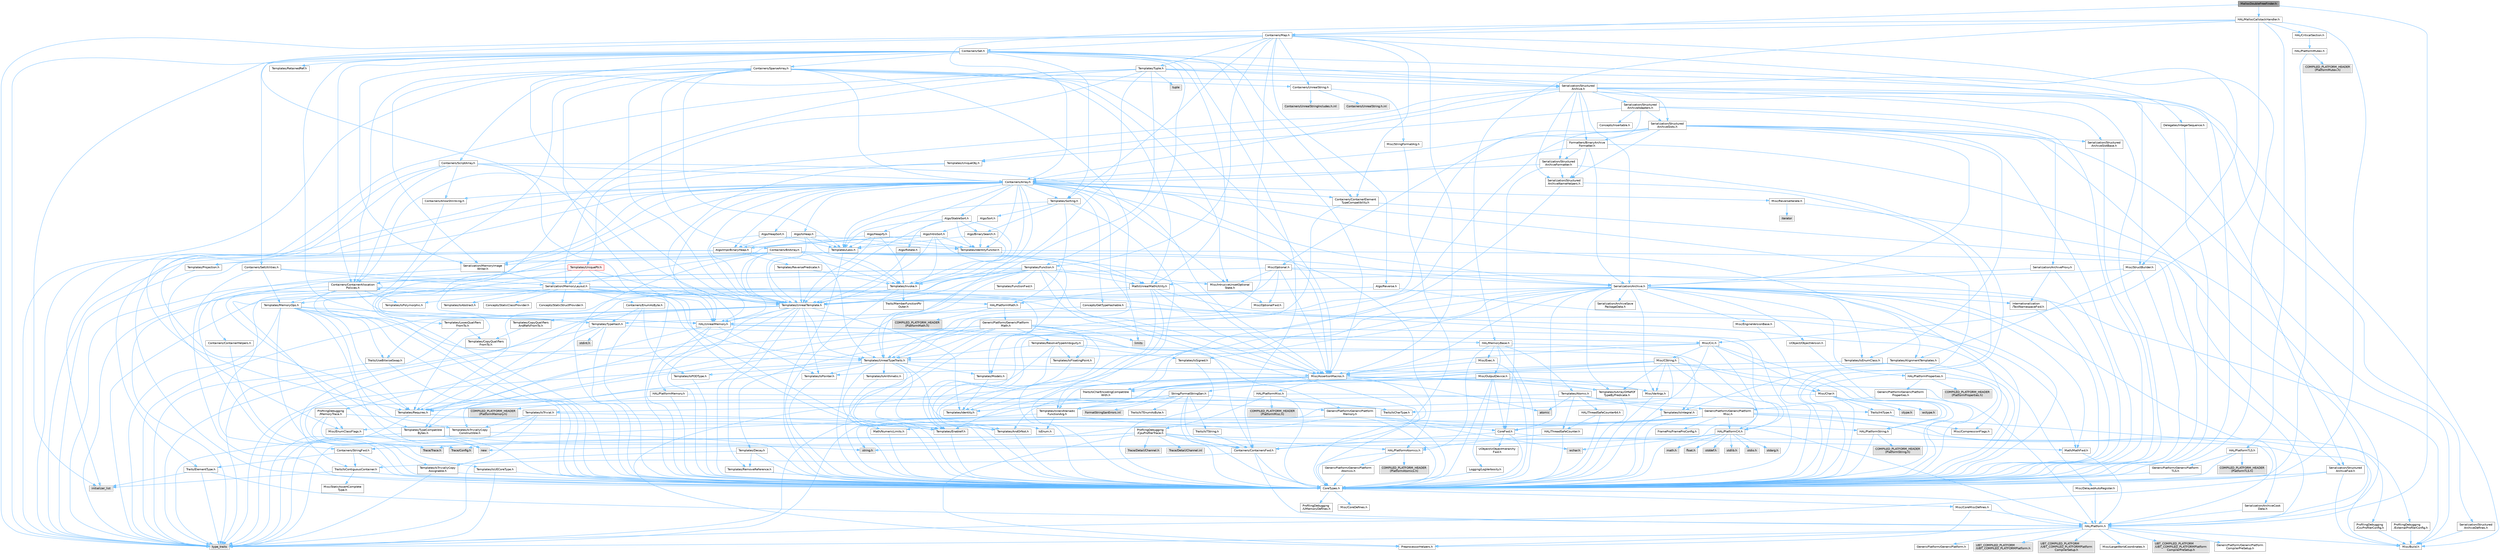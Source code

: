 digraph "MallocDoubleFreeFinder.h"
{
 // INTERACTIVE_SVG=YES
 // LATEX_PDF_SIZE
  bgcolor="transparent";
  edge [fontname=Helvetica,fontsize=10,labelfontname=Helvetica,labelfontsize=10];
  node [fontname=Helvetica,fontsize=10,shape=box,height=0.2,width=0.4];
  Node1 [id="Node000001",label="MallocDoubleFreeFinder.h",height=0.2,width=0.4,color="gray40", fillcolor="grey60", style="filled", fontcolor="black",tooltip=" "];
  Node1 -> Node2 [id="edge1_Node000001_Node000002",color="steelblue1",style="solid",tooltip=" "];
  Node2 [id="Node000002",label="Containers/Map.h",height=0.2,width=0.4,color="grey40", fillcolor="white", style="filled",URL="$df/d79/Map_8h.html",tooltip=" "];
  Node2 -> Node3 [id="edge2_Node000002_Node000003",color="steelblue1",style="solid",tooltip=" "];
  Node3 [id="Node000003",label="CoreTypes.h",height=0.2,width=0.4,color="grey40", fillcolor="white", style="filled",URL="$dc/dec/CoreTypes_8h.html",tooltip=" "];
  Node3 -> Node4 [id="edge3_Node000003_Node000004",color="steelblue1",style="solid",tooltip=" "];
  Node4 [id="Node000004",label="HAL/Platform.h",height=0.2,width=0.4,color="grey40", fillcolor="white", style="filled",URL="$d9/dd0/Platform_8h.html",tooltip=" "];
  Node4 -> Node5 [id="edge4_Node000004_Node000005",color="steelblue1",style="solid",tooltip=" "];
  Node5 [id="Node000005",label="Misc/Build.h",height=0.2,width=0.4,color="grey40", fillcolor="white", style="filled",URL="$d3/dbb/Build_8h.html",tooltip=" "];
  Node4 -> Node6 [id="edge5_Node000004_Node000006",color="steelblue1",style="solid",tooltip=" "];
  Node6 [id="Node000006",label="Misc/LargeWorldCoordinates.h",height=0.2,width=0.4,color="grey40", fillcolor="white", style="filled",URL="$d2/dcb/LargeWorldCoordinates_8h.html",tooltip=" "];
  Node4 -> Node7 [id="edge6_Node000004_Node000007",color="steelblue1",style="solid",tooltip=" "];
  Node7 [id="Node000007",label="type_traits",height=0.2,width=0.4,color="grey60", fillcolor="#E0E0E0", style="filled",tooltip=" "];
  Node4 -> Node8 [id="edge7_Node000004_Node000008",color="steelblue1",style="solid",tooltip=" "];
  Node8 [id="Node000008",label="PreprocessorHelpers.h",height=0.2,width=0.4,color="grey40", fillcolor="white", style="filled",URL="$db/ddb/PreprocessorHelpers_8h.html",tooltip=" "];
  Node4 -> Node9 [id="edge8_Node000004_Node000009",color="steelblue1",style="solid",tooltip=" "];
  Node9 [id="Node000009",label="UBT_COMPILED_PLATFORM\l/UBT_COMPILED_PLATFORMPlatform\lCompilerPreSetup.h",height=0.2,width=0.4,color="grey60", fillcolor="#E0E0E0", style="filled",tooltip=" "];
  Node4 -> Node10 [id="edge9_Node000004_Node000010",color="steelblue1",style="solid",tooltip=" "];
  Node10 [id="Node000010",label="GenericPlatform/GenericPlatform\lCompilerPreSetup.h",height=0.2,width=0.4,color="grey40", fillcolor="white", style="filled",URL="$d9/dc8/GenericPlatformCompilerPreSetup_8h.html",tooltip=" "];
  Node4 -> Node11 [id="edge10_Node000004_Node000011",color="steelblue1",style="solid",tooltip=" "];
  Node11 [id="Node000011",label="GenericPlatform/GenericPlatform.h",height=0.2,width=0.4,color="grey40", fillcolor="white", style="filled",URL="$d6/d84/GenericPlatform_8h.html",tooltip=" "];
  Node4 -> Node12 [id="edge11_Node000004_Node000012",color="steelblue1",style="solid",tooltip=" "];
  Node12 [id="Node000012",label="UBT_COMPILED_PLATFORM\l/UBT_COMPILED_PLATFORMPlatform.h",height=0.2,width=0.4,color="grey60", fillcolor="#E0E0E0", style="filled",tooltip=" "];
  Node4 -> Node13 [id="edge12_Node000004_Node000013",color="steelblue1",style="solid",tooltip=" "];
  Node13 [id="Node000013",label="UBT_COMPILED_PLATFORM\l/UBT_COMPILED_PLATFORMPlatform\lCompilerSetup.h",height=0.2,width=0.4,color="grey60", fillcolor="#E0E0E0", style="filled",tooltip=" "];
  Node3 -> Node14 [id="edge13_Node000003_Node000014",color="steelblue1",style="solid",tooltip=" "];
  Node14 [id="Node000014",label="ProfilingDebugging\l/UMemoryDefines.h",height=0.2,width=0.4,color="grey40", fillcolor="white", style="filled",URL="$d2/da2/UMemoryDefines_8h.html",tooltip=" "];
  Node3 -> Node15 [id="edge14_Node000003_Node000015",color="steelblue1",style="solid",tooltip=" "];
  Node15 [id="Node000015",label="Misc/CoreMiscDefines.h",height=0.2,width=0.4,color="grey40", fillcolor="white", style="filled",URL="$da/d38/CoreMiscDefines_8h.html",tooltip=" "];
  Node15 -> Node4 [id="edge15_Node000015_Node000004",color="steelblue1",style="solid",tooltip=" "];
  Node15 -> Node8 [id="edge16_Node000015_Node000008",color="steelblue1",style="solid",tooltip=" "];
  Node3 -> Node16 [id="edge17_Node000003_Node000016",color="steelblue1",style="solid",tooltip=" "];
  Node16 [id="Node000016",label="Misc/CoreDefines.h",height=0.2,width=0.4,color="grey40", fillcolor="white", style="filled",URL="$d3/dd2/CoreDefines_8h.html",tooltip=" "];
  Node2 -> Node17 [id="edge18_Node000002_Node000017",color="steelblue1",style="solid",tooltip=" "];
  Node17 [id="Node000017",label="Algo/Reverse.h",height=0.2,width=0.4,color="grey40", fillcolor="white", style="filled",URL="$d5/d93/Reverse_8h.html",tooltip=" "];
  Node17 -> Node3 [id="edge19_Node000017_Node000003",color="steelblue1",style="solid",tooltip=" "];
  Node17 -> Node18 [id="edge20_Node000017_Node000018",color="steelblue1",style="solid",tooltip=" "];
  Node18 [id="Node000018",label="Templates/UnrealTemplate.h",height=0.2,width=0.4,color="grey40", fillcolor="white", style="filled",URL="$d4/d24/UnrealTemplate_8h.html",tooltip=" "];
  Node18 -> Node3 [id="edge21_Node000018_Node000003",color="steelblue1",style="solid",tooltip=" "];
  Node18 -> Node19 [id="edge22_Node000018_Node000019",color="steelblue1",style="solid",tooltip=" "];
  Node19 [id="Node000019",label="Templates/IsPointer.h",height=0.2,width=0.4,color="grey40", fillcolor="white", style="filled",URL="$d7/d05/IsPointer_8h.html",tooltip=" "];
  Node19 -> Node3 [id="edge23_Node000019_Node000003",color="steelblue1",style="solid",tooltip=" "];
  Node18 -> Node20 [id="edge24_Node000018_Node000020",color="steelblue1",style="solid",tooltip=" "];
  Node20 [id="Node000020",label="HAL/UnrealMemory.h",height=0.2,width=0.4,color="grey40", fillcolor="white", style="filled",URL="$d9/d96/UnrealMemory_8h.html",tooltip=" "];
  Node20 -> Node3 [id="edge25_Node000020_Node000003",color="steelblue1",style="solid",tooltip=" "];
  Node20 -> Node21 [id="edge26_Node000020_Node000021",color="steelblue1",style="solid",tooltip=" "];
  Node21 [id="Node000021",label="GenericPlatform/GenericPlatform\lMemory.h",height=0.2,width=0.4,color="grey40", fillcolor="white", style="filled",URL="$dd/d22/GenericPlatformMemory_8h.html",tooltip=" "];
  Node21 -> Node22 [id="edge27_Node000021_Node000022",color="steelblue1",style="solid",tooltip=" "];
  Node22 [id="Node000022",label="CoreFwd.h",height=0.2,width=0.4,color="grey40", fillcolor="white", style="filled",URL="$d1/d1e/CoreFwd_8h.html",tooltip=" "];
  Node22 -> Node3 [id="edge28_Node000022_Node000003",color="steelblue1",style="solid",tooltip=" "];
  Node22 -> Node23 [id="edge29_Node000022_Node000023",color="steelblue1",style="solid",tooltip=" "];
  Node23 [id="Node000023",label="Containers/ContainersFwd.h",height=0.2,width=0.4,color="grey40", fillcolor="white", style="filled",URL="$d4/d0a/ContainersFwd_8h.html",tooltip=" "];
  Node23 -> Node4 [id="edge30_Node000023_Node000004",color="steelblue1",style="solid",tooltip=" "];
  Node23 -> Node3 [id="edge31_Node000023_Node000003",color="steelblue1",style="solid",tooltip=" "];
  Node23 -> Node24 [id="edge32_Node000023_Node000024",color="steelblue1",style="solid",tooltip=" "];
  Node24 [id="Node000024",label="Traits/IsContiguousContainer.h",height=0.2,width=0.4,color="grey40", fillcolor="white", style="filled",URL="$d5/d3c/IsContiguousContainer_8h.html",tooltip=" "];
  Node24 -> Node3 [id="edge33_Node000024_Node000003",color="steelblue1",style="solid",tooltip=" "];
  Node24 -> Node25 [id="edge34_Node000024_Node000025",color="steelblue1",style="solid",tooltip=" "];
  Node25 [id="Node000025",label="Misc/StaticAssertComplete\lType.h",height=0.2,width=0.4,color="grey40", fillcolor="white", style="filled",URL="$d5/d4e/StaticAssertCompleteType_8h.html",tooltip=" "];
  Node24 -> Node26 [id="edge35_Node000024_Node000026",color="steelblue1",style="solid",tooltip=" "];
  Node26 [id="Node000026",label="initializer_list",height=0.2,width=0.4,color="grey60", fillcolor="#E0E0E0", style="filled",tooltip=" "];
  Node22 -> Node27 [id="edge36_Node000022_Node000027",color="steelblue1",style="solid",tooltip=" "];
  Node27 [id="Node000027",label="Math/MathFwd.h",height=0.2,width=0.4,color="grey40", fillcolor="white", style="filled",URL="$d2/d10/MathFwd_8h.html",tooltip=" "];
  Node27 -> Node4 [id="edge37_Node000027_Node000004",color="steelblue1",style="solid",tooltip=" "];
  Node22 -> Node28 [id="edge38_Node000022_Node000028",color="steelblue1",style="solid",tooltip=" "];
  Node28 [id="Node000028",label="UObject/UObjectHierarchy\lFwd.h",height=0.2,width=0.4,color="grey40", fillcolor="white", style="filled",URL="$d3/d13/UObjectHierarchyFwd_8h.html",tooltip=" "];
  Node21 -> Node3 [id="edge39_Node000021_Node000003",color="steelblue1",style="solid",tooltip=" "];
  Node21 -> Node29 [id="edge40_Node000021_Node000029",color="steelblue1",style="solid",tooltip=" "];
  Node29 [id="Node000029",label="HAL/PlatformString.h",height=0.2,width=0.4,color="grey40", fillcolor="white", style="filled",URL="$db/db5/PlatformString_8h.html",tooltip=" "];
  Node29 -> Node3 [id="edge41_Node000029_Node000003",color="steelblue1",style="solid",tooltip=" "];
  Node29 -> Node30 [id="edge42_Node000029_Node000030",color="steelblue1",style="solid",tooltip=" "];
  Node30 [id="Node000030",label="COMPILED_PLATFORM_HEADER\l(PlatformString.h)",height=0.2,width=0.4,color="grey60", fillcolor="#E0E0E0", style="filled",tooltip=" "];
  Node21 -> Node31 [id="edge43_Node000021_Node000031",color="steelblue1",style="solid",tooltip=" "];
  Node31 [id="Node000031",label="string.h",height=0.2,width=0.4,color="grey60", fillcolor="#E0E0E0", style="filled",tooltip=" "];
  Node21 -> Node32 [id="edge44_Node000021_Node000032",color="steelblue1",style="solid",tooltip=" "];
  Node32 [id="Node000032",label="wchar.h",height=0.2,width=0.4,color="grey60", fillcolor="#E0E0E0", style="filled",tooltip=" "];
  Node20 -> Node33 [id="edge45_Node000020_Node000033",color="steelblue1",style="solid",tooltip=" "];
  Node33 [id="Node000033",label="HAL/MemoryBase.h",height=0.2,width=0.4,color="grey40", fillcolor="white", style="filled",URL="$d6/d9f/MemoryBase_8h.html",tooltip=" "];
  Node33 -> Node3 [id="edge46_Node000033_Node000003",color="steelblue1",style="solid",tooltip=" "];
  Node33 -> Node34 [id="edge47_Node000033_Node000034",color="steelblue1",style="solid",tooltip=" "];
  Node34 [id="Node000034",label="HAL/PlatformAtomics.h",height=0.2,width=0.4,color="grey40", fillcolor="white", style="filled",URL="$d3/d36/PlatformAtomics_8h.html",tooltip=" "];
  Node34 -> Node3 [id="edge48_Node000034_Node000003",color="steelblue1",style="solid",tooltip=" "];
  Node34 -> Node35 [id="edge49_Node000034_Node000035",color="steelblue1",style="solid",tooltip=" "];
  Node35 [id="Node000035",label="GenericPlatform/GenericPlatform\lAtomics.h",height=0.2,width=0.4,color="grey40", fillcolor="white", style="filled",URL="$da/d72/GenericPlatformAtomics_8h.html",tooltip=" "];
  Node35 -> Node3 [id="edge50_Node000035_Node000003",color="steelblue1",style="solid",tooltip=" "];
  Node34 -> Node36 [id="edge51_Node000034_Node000036",color="steelblue1",style="solid",tooltip=" "];
  Node36 [id="Node000036",label="COMPILED_PLATFORM_HEADER\l(PlatformAtomics.h)",height=0.2,width=0.4,color="grey60", fillcolor="#E0E0E0", style="filled",tooltip=" "];
  Node33 -> Node37 [id="edge52_Node000033_Node000037",color="steelblue1",style="solid",tooltip=" "];
  Node37 [id="Node000037",label="HAL/PlatformCrt.h",height=0.2,width=0.4,color="grey40", fillcolor="white", style="filled",URL="$d8/d75/PlatformCrt_8h.html",tooltip=" "];
  Node37 -> Node38 [id="edge53_Node000037_Node000038",color="steelblue1",style="solid",tooltip=" "];
  Node38 [id="Node000038",label="new",height=0.2,width=0.4,color="grey60", fillcolor="#E0E0E0", style="filled",tooltip=" "];
  Node37 -> Node32 [id="edge54_Node000037_Node000032",color="steelblue1",style="solid",tooltip=" "];
  Node37 -> Node39 [id="edge55_Node000037_Node000039",color="steelblue1",style="solid",tooltip=" "];
  Node39 [id="Node000039",label="stddef.h",height=0.2,width=0.4,color="grey60", fillcolor="#E0E0E0", style="filled",tooltip=" "];
  Node37 -> Node40 [id="edge56_Node000037_Node000040",color="steelblue1",style="solid",tooltip=" "];
  Node40 [id="Node000040",label="stdlib.h",height=0.2,width=0.4,color="grey60", fillcolor="#E0E0E0", style="filled",tooltip=" "];
  Node37 -> Node41 [id="edge57_Node000037_Node000041",color="steelblue1",style="solid",tooltip=" "];
  Node41 [id="Node000041",label="stdio.h",height=0.2,width=0.4,color="grey60", fillcolor="#E0E0E0", style="filled",tooltip=" "];
  Node37 -> Node42 [id="edge58_Node000037_Node000042",color="steelblue1",style="solid",tooltip=" "];
  Node42 [id="Node000042",label="stdarg.h",height=0.2,width=0.4,color="grey60", fillcolor="#E0E0E0", style="filled",tooltip=" "];
  Node37 -> Node43 [id="edge59_Node000037_Node000043",color="steelblue1",style="solid",tooltip=" "];
  Node43 [id="Node000043",label="math.h",height=0.2,width=0.4,color="grey60", fillcolor="#E0E0E0", style="filled",tooltip=" "];
  Node37 -> Node44 [id="edge60_Node000037_Node000044",color="steelblue1",style="solid",tooltip=" "];
  Node44 [id="Node000044",label="float.h",height=0.2,width=0.4,color="grey60", fillcolor="#E0E0E0", style="filled",tooltip=" "];
  Node37 -> Node31 [id="edge61_Node000037_Node000031",color="steelblue1",style="solid",tooltip=" "];
  Node33 -> Node45 [id="edge62_Node000033_Node000045",color="steelblue1",style="solid",tooltip=" "];
  Node45 [id="Node000045",label="Misc/Exec.h",height=0.2,width=0.4,color="grey40", fillcolor="white", style="filled",URL="$de/ddb/Exec_8h.html",tooltip=" "];
  Node45 -> Node3 [id="edge63_Node000045_Node000003",color="steelblue1",style="solid",tooltip=" "];
  Node45 -> Node46 [id="edge64_Node000045_Node000046",color="steelblue1",style="solid",tooltip=" "];
  Node46 [id="Node000046",label="Misc/AssertionMacros.h",height=0.2,width=0.4,color="grey40", fillcolor="white", style="filled",URL="$d0/dfa/AssertionMacros_8h.html",tooltip=" "];
  Node46 -> Node3 [id="edge65_Node000046_Node000003",color="steelblue1",style="solid",tooltip=" "];
  Node46 -> Node4 [id="edge66_Node000046_Node000004",color="steelblue1",style="solid",tooltip=" "];
  Node46 -> Node47 [id="edge67_Node000046_Node000047",color="steelblue1",style="solid",tooltip=" "];
  Node47 [id="Node000047",label="HAL/PlatformMisc.h",height=0.2,width=0.4,color="grey40", fillcolor="white", style="filled",URL="$d0/df5/PlatformMisc_8h.html",tooltip=" "];
  Node47 -> Node3 [id="edge68_Node000047_Node000003",color="steelblue1",style="solid",tooltip=" "];
  Node47 -> Node48 [id="edge69_Node000047_Node000048",color="steelblue1",style="solid",tooltip=" "];
  Node48 [id="Node000048",label="GenericPlatform/GenericPlatform\lMisc.h",height=0.2,width=0.4,color="grey40", fillcolor="white", style="filled",URL="$db/d9a/GenericPlatformMisc_8h.html",tooltip=" "];
  Node48 -> Node49 [id="edge70_Node000048_Node000049",color="steelblue1",style="solid",tooltip=" "];
  Node49 [id="Node000049",label="Containers/StringFwd.h",height=0.2,width=0.4,color="grey40", fillcolor="white", style="filled",URL="$df/d37/StringFwd_8h.html",tooltip=" "];
  Node49 -> Node3 [id="edge71_Node000049_Node000003",color="steelblue1",style="solid",tooltip=" "];
  Node49 -> Node50 [id="edge72_Node000049_Node000050",color="steelblue1",style="solid",tooltip=" "];
  Node50 [id="Node000050",label="Traits/ElementType.h",height=0.2,width=0.4,color="grey40", fillcolor="white", style="filled",URL="$d5/d4f/ElementType_8h.html",tooltip=" "];
  Node50 -> Node4 [id="edge73_Node000050_Node000004",color="steelblue1",style="solid",tooltip=" "];
  Node50 -> Node26 [id="edge74_Node000050_Node000026",color="steelblue1",style="solid",tooltip=" "];
  Node50 -> Node7 [id="edge75_Node000050_Node000007",color="steelblue1",style="solid",tooltip=" "];
  Node49 -> Node24 [id="edge76_Node000049_Node000024",color="steelblue1",style="solid",tooltip=" "];
  Node48 -> Node22 [id="edge77_Node000048_Node000022",color="steelblue1",style="solid",tooltip=" "];
  Node48 -> Node3 [id="edge78_Node000048_Node000003",color="steelblue1",style="solid",tooltip=" "];
  Node48 -> Node51 [id="edge79_Node000048_Node000051",color="steelblue1",style="solid",tooltip=" "];
  Node51 [id="Node000051",label="FramePro/FrameProConfig.h",height=0.2,width=0.4,color="grey40", fillcolor="white", style="filled",URL="$d7/d90/FrameProConfig_8h.html",tooltip=" "];
  Node48 -> Node37 [id="edge80_Node000048_Node000037",color="steelblue1",style="solid",tooltip=" "];
  Node48 -> Node52 [id="edge81_Node000048_Node000052",color="steelblue1",style="solid",tooltip=" "];
  Node52 [id="Node000052",label="Math/NumericLimits.h",height=0.2,width=0.4,color="grey40", fillcolor="white", style="filled",URL="$df/d1b/NumericLimits_8h.html",tooltip=" "];
  Node52 -> Node3 [id="edge82_Node000052_Node000003",color="steelblue1",style="solid",tooltip=" "];
  Node48 -> Node53 [id="edge83_Node000048_Node000053",color="steelblue1",style="solid",tooltip=" "];
  Node53 [id="Node000053",label="Misc/CompressionFlags.h",height=0.2,width=0.4,color="grey40", fillcolor="white", style="filled",URL="$d9/d76/CompressionFlags_8h.html",tooltip=" "];
  Node48 -> Node54 [id="edge84_Node000048_Node000054",color="steelblue1",style="solid",tooltip=" "];
  Node54 [id="Node000054",label="Misc/EnumClassFlags.h",height=0.2,width=0.4,color="grey40", fillcolor="white", style="filled",URL="$d8/de7/EnumClassFlags_8h.html",tooltip=" "];
  Node48 -> Node55 [id="edge85_Node000048_Node000055",color="steelblue1",style="solid",tooltip=" "];
  Node55 [id="Node000055",label="ProfilingDebugging\l/CsvProfilerConfig.h",height=0.2,width=0.4,color="grey40", fillcolor="white", style="filled",URL="$d3/d88/CsvProfilerConfig_8h.html",tooltip=" "];
  Node55 -> Node5 [id="edge86_Node000055_Node000005",color="steelblue1",style="solid",tooltip=" "];
  Node48 -> Node56 [id="edge87_Node000048_Node000056",color="steelblue1",style="solid",tooltip=" "];
  Node56 [id="Node000056",label="ProfilingDebugging\l/ExternalProfilerConfig.h",height=0.2,width=0.4,color="grey40", fillcolor="white", style="filled",URL="$d3/dbb/ExternalProfilerConfig_8h.html",tooltip=" "];
  Node56 -> Node5 [id="edge88_Node000056_Node000005",color="steelblue1",style="solid",tooltip=" "];
  Node47 -> Node57 [id="edge89_Node000047_Node000057",color="steelblue1",style="solid",tooltip=" "];
  Node57 [id="Node000057",label="COMPILED_PLATFORM_HEADER\l(PlatformMisc.h)",height=0.2,width=0.4,color="grey60", fillcolor="#E0E0E0", style="filled",tooltip=" "];
  Node47 -> Node58 [id="edge90_Node000047_Node000058",color="steelblue1",style="solid",tooltip=" "];
  Node58 [id="Node000058",label="ProfilingDebugging\l/CpuProfilerTrace.h",height=0.2,width=0.4,color="grey40", fillcolor="white", style="filled",URL="$da/dcb/CpuProfilerTrace_8h.html",tooltip=" "];
  Node58 -> Node3 [id="edge91_Node000058_Node000003",color="steelblue1",style="solid",tooltip=" "];
  Node58 -> Node23 [id="edge92_Node000058_Node000023",color="steelblue1",style="solid",tooltip=" "];
  Node58 -> Node34 [id="edge93_Node000058_Node000034",color="steelblue1",style="solid",tooltip=" "];
  Node58 -> Node8 [id="edge94_Node000058_Node000008",color="steelblue1",style="solid",tooltip=" "];
  Node58 -> Node5 [id="edge95_Node000058_Node000005",color="steelblue1",style="solid",tooltip=" "];
  Node58 -> Node59 [id="edge96_Node000058_Node000059",color="steelblue1",style="solid",tooltip=" "];
  Node59 [id="Node000059",label="Trace/Config.h",height=0.2,width=0.4,color="grey60", fillcolor="#E0E0E0", style="filled",tooltip=" "];
  Node58 -> Node60 [id="edge97_Node000058_Node000060",color="steelblue1",style="solid",tooltip=" "];
  Node60 [id="Node000060",label="Trace/Detail/Channel.h",height=0.2,width=0.4,color="grey60", fillcolor="#E0E0E0", style="filled",tooltip=" "];
  Node58 -> Node61 [id="edge98_Node000058_Node000061",color="steelblue1",style="solid",tooltip=" "];
  Node61 [id="Node000061",label="Trace/Detail/Channel.inl",height=0.2,width=0.4,color="grey60", fillcolor="#E0E0E0", style="filled",tooltip=" "];
  Node58 -> Node62 [id="edge99_Node000058_Node000062",color="steelblue1",style="solid",tooltip=" "];
  Node62 [id="Node000062",label="Trace/Trace.h",height=0.2,width=0.4,color="grey60", fillcolor="#E0E0E0", style="filled",tooltip=" "];
  Node46 -> Node8 [id="edge100_Node000046_Node000008",color="steelblue1",style="solid",tooltip=" "];
  Node46 -> Node63 [id="edge101_Node000046_Node000063",color="steelblue1",style="solid",tooltip=" "];
  Node63 [id="Node000063",label="Templates/EnableIf.h",height=0.2,width=0.4,color="grey40", fillcolor="white", style="filled",URL="$d7/d60/EnableIf_8h.html",tooltip=" "];
  Node63 -> Node3 [id="edge102_Node000063_Node000003",color="steelblue1",style="solid",tooltip=" "];
  Node46 -> Node64 [id="edge103_Node000046_Node000064",color="steelblue1",style="solid",tooltip=" "];
  Node64 [id="Node000064",label="Templates/IsArrayOrRefOf\lTypeByPredicate.h",height=0.2,width=0.4,color="grey40", fillcolor="white", style="filled",URL="$d6/da1/IsArrayOrRefOfTypeByPredicate_8h.html",tooltip=" "];
  Node64 -> Node3 [id="edge104_Node000064_Node000003",color="steelblue1",style="solid",tooltip=" "];
  Node46 -> Node65 [id="edge105_Node000046_Node000065",color="steelblue1",style="solid",tooltip=" "];
  Node65 [id="Node000065",label="Templates/IsValidVariadic\lFunctionArg.h",height=0.2,width=0.4,color="grey40", fillcolor="white", style="filled",URL="$d0/dc8/IsValidVariadicFunctionArg_8h.html",tooltip=" "];
  Node65 -> Node3 [id="edge106_Node000065_Node000003",color="steelblue1",style="solid",tooltip=" "];
  Node65 -> Node66 [id="edge107_Node000065_Node000066",color="steelblue1",style="solid",tooltip=" "];
  Node66 [id="Node000066",label="IsEnum.h",height=0.2,width=0.4,color="grey40", fillcolor="white", style="filled",URL="$d4/de5/IsEnum_8h.html",tooltip=" "];
  Node65 -> Node7 [id="edge108_Node000065_Node000007",color="steelblue1",style="solid",tooltip=" "];
  Node46 -> Node67 [id="edge109_Node000046_Node000067",color="steelblue1",style="solid",tooltip=" "];
  Node67 [id="Node000067",label="Traits/IsCharEncodingCompatible\lWith.h",height=0.2,width=0.4,color="grey40", fillcolor="white", style="filled",URL="$df/dd1/IsCharEncodingCompatibleWith_8h.html",tooltip=" "];
  Node67 -> Node7 [id="edge110_Node000067_Node000007",color="steelblue1",style="solid",tooltip=" "];
  Node67 -> Node68 [id="edge111_Node000067_Node000068",color="steelblue1",style="solid",tooltip=" "];
  Node68 [id="Node000068",label="Traits/IsCharType.h",height=0.2,width=0.4,color="grey40", fillcolor="white", style="filled",URL="$db/d51/IsCharType_8h.html",tooltip=" "];
  Node68 -> Node3 [id="edge112_Node000068_Node000003",color="steelblue1",style="solid",tooltip=" "];
  Node46 -> Node69 [id="edge113_Node000046_Node000069",color="steelblue1",style="solid",tooltip=" "];
  Node69 [id="Node000069",label="Misc/VarArgs.h",height=0.2,width=0.4,color="grey40", fillcolor="white", style="filled",URL="$d5/d6f/VarArgs_8h.html",tooltip=" "];
  Node69 -> Node3 [id="edge114_Node000069_Node000003",color="steelblue1",style="solid",tooltip=" "];
  Node46 -> Node70 [id="edge115_Node000046_Node000070",color="steelblue1",style="solid",tooltip=" "];
  Node70 [id="Node000070",label="String/FormatStringSan.h",height=0.2,width=0.4,color="grey40", fillcolor="white", style="filled",URL="$d3/d8b/FormatStringSan_8h.html",tooltip=" "];
  Node70 -> Node7 [id="edge116_Node000070_Node000007",color="steelblue1",style="solid",tooltip=" "];
  Node70 -> Node3 [id="edge117_Node000070_Node000003",color="steelblue1",style="solid",tooltip=" "];
  Node70 -> Node71 [id="edge118_Node000070_Node000071",color="steelblue1",style="solid",tooltip=" "];
  Node71 [id="Node000071",label="Templates/Requires.h",height=0.2,width=0.4,color="grey40", fillcolor="white", style="filled",URL="$dc/d96/Requires_8h.html",tooltip=" "];
  Node71 -> Node63 [id="edge119_Node000071_Node000063",color="steelblue1",style="solid",tooltip=" "];
  Node71 -> Node7 [id="edge120_Node000071_Node000007",color="steelblue1",style="solid",tooltip=" "];
  Node70 -> Node72 [id="edge121_Node000070_Node000072",color="steelblue1",style="solid",tooltip=" "];
  Node72 [id="Node000072",label="Templates/Identity.h",height=0.2,width=0.4,color="grey40", fillcolor="white", style="filled",URL="$d0/dd5/Identity_8h.html",tooltip=" "];
  Node70 -> Node65 [id="edge122_Node000070_Node000065",color="steelblue1",style="solid",tooltip=" "];
  Node70 -> Node68 [id="edge123_Node000070_Node000068",color="steelblue1",style="solid",tooltip=" "];
  Node70 -> Node73 [id="edge124_Node000070_Node000073",color="steelblue1",style="solid",tooltip=" "];
  Node73 [id="Node000073",label="Traits/IsTEnumAsByte.h",height=0.2,width=0.4,color="grey40", fillcolor="white", style="filled",URL="$d1/de6/IsTEnumAsByte_8h.html",tooltip=" "];
  Node70 -> Node74 [id="edge125_Node000070_Node000074",color="steelblue1",style="solid",tooltip=" "];
  Node74 [id="Node000074",label="Traits/IsTString.h",height=0.2,width=0.4,color="grey40", fillcolor="white", style="filled",URL="$d0/df8/IsTString_8h.html",tooltip=" "];
  Node74 -> Node23 [id="edge126_Node000074_Node000023",color="steelblue1",style="solid",tooltip=" "];
  Node70 -> Node23 [id="edge127_Node000070_Node000023",color="steelblue1",style="solid",tooltip=" "];
  Node70 -> Node75 [id="edge128_Node000070_Node000075",color="steelblue1",style="solid",tooltip=" "];
  Node75 [id="Node000075",label="FormatStringSanErrors.inl",height=0.2,width=0.4,color="grey60", fillcolor="#E0E0E0", style="filled",tooltip=" "];
  Node46 -> Node76 [id="edge129_Node000046_Node000076",color="steelblue1",style="solid",tooltip=" "];
  Node76 [id="Node000076",label="atomic",height=0.2,width=0.4,color="grey60", fillcolor="#E0E0E0", style="filled",tooltip=" "];
  Node33 -> Node77 [id="edge130_Node000033_Node000077",color="steelblue1",style="solid",tooltip=" "];
  Node77 [id="Node000077",label="Misc/OutputDevice.h",height=0.2,width=0.4,color="grey40", fillcolor="white", style="filled",URL="$d7/d32/OutputDevice_8h.html",tooltip=" "];
  Node77 -> Node22 [id="edge131_Node000077_Node000022",color="steelblue1",style="solid",tooltip=" "];
  Node77 -> Node3 [id="edge132_Node000077_Node000003",color="steelblue1",style="solid",tooltip=" "];
  Node77 -> Node78 [id="edge133_Node000077_Node000078",color="steelblue1",style="solid",tooltip=" "];
  Node78 [id="Node000078",label="Logging/LogVerbosity.h",height=0.2,width=0.4,color="grey40", fillcolor="white", style="filled",URL="$d2/d8f/LogVerbosity_8h.html",tooltip=" "];
  Node78 -> Node3 [id="edge134_Node000078_Node000003",color="steelblue1",style="solid",tooltip=" "];
  Node77 -> Node69 [id="edge135_Node000077_Node000069",color="steelblue1",style="solid",tooltip=" "];
  Node77 -> Node64 [id="edge136_Node000077_Node000064",color="steelblue1",style="solid",tooltip=" "];
  Node77 -> Node65 [id="edge137_Node000077_Node000065",color="steelblue1",style="solid",tooltip=" "];
  Node77 -> Node67 [id="edge138_Node000077_Node000067",color="steelblue1",style="solid",tooltip=" "];
  Node33 -> Node79 [id="edge139_Node000033_Node000079",color="steelblue1",style="solid",tooltip=" "];
  Node79 [id="Node000079",label="Templates/Atomic.h",height=0.2,width=0.4,color="grey40", fillcolor="white", style="filled",URL="$d3/d91/Atomic_8h.html",tooltip=" "];
  Node79 -> Node80 [id="edge140_Node000079_Node000080",color="steelblue1",style="solid",tooltip=" "];
  Node80 [id="Node000080",label="HAL/ThreadSafeCounter.h",height=0.2,width=0.4,color="grey40", fillcolor="white", style="filled",URL="$dc/dc9/ThreadSafeCounter_8h.html",tooltip=" "];
  Node80 -> Node3 [id="edge141_Node000080_Node000003",color="steelblue1",style="solid",tooltip=" "];
  Node80 -> Node34 [id="edge142_Node000080_Node000034",color="steelblue1",style="solid",tooltip=" "];
  Node79 -> Node81 [id="edge143_Node000079_Node000081",color="steelblue1",style="solid",tooltip=" "];
  Node81 [id="Node000081",label="HAL/ThreadSafeCounter64.h",height=0.2,width=0.4,color="grey40", fillcolor="white", style="filled",URL="$d0/d12/ThreadSafeCounter64_8h.html",tooltip=" "];
  Node81 -> Node3 [id="edge144_Node000081_Node000003",color="steelblue1",style="solid",tooltip=" "];
  Node81 -> Node80 [id="edge145_Node000081_Node000080",color="steelblue1",style="solid",tooltip=" "];
  Node79 -> Node82 [id="edge146_Node000079_Node000082",color="steelblue1",style="solid",tooltip=" "];
  Node82 [id="Node000082",label="Templates/IsIntegral.h",height=0.2,width=0.4,color="grey40", fillcolor="white", style="filled",URL="$da/d64/IsIntegral_8h.html",tooltip=" "];
  Node82 -> Node3 [id="edge147_Node000082_Node000003",color="steelblue1",style="solid",tooltip=" "];
  Node79 -> Node83 [id="edge148_Node000079_Node000083",color="steelblue1",style="solid",tooltip=" "];
  Node83 [id="Node000083",label="Templates/IsTrivial.h",height=0.2,width=0.4,color="grey40", fillcolor="white", style="filled",URL="$da/d4c/IsTrivial_8h.html",tooltip=" "];
  Node83 -> Node84 [id="edge149_Node000083_Node000084",color="steelblue1",style="solid",tooltip=" "];
  Node84 [id="Node000084",label="Templates/AndOrNot.h",height=0.2,width=0.4,color="grey40", fillcolor="white", style="filled",URL="$db/d0a/AndOrNot_8h.html",tooltip=" "];
  Node84 -> Node3 [id="edge150_Node000084_Node000003",color="steelblue1",style="solid",tooltip=" "];
  Node83 -> Node85 [id="edge151_Node000083_Node000085",color="steelblue1",style="solid",tooltip=" "];
  Node85 [id="Node000085",label="Templates/IsTriviallyCopy\lConstructible.h",height=0.2,width=0.4,color="grey40", fillcolor="white", style="filled",URL="$d3/d78/IsTriviallyCopyConstructible_8h.html",tooltip=" "];
  Node85 -> Node3 [id="edge152_Node000085_Node000003",color="steelblue1",style="solid",tooltip=" "];
  Node85 -> Node7 [id="edge153_Node000085_Node000007",color="steelblue1",style="solid",tooltip=" "];
  Node83 -> Node86 [id="edge154_Node000083_Node000086",color="steelblue1",style="solid",tooltip=" "];
  Node86 [id="Node000086",label="Templates/IsTriviallyCopy\lAssignable.h",height=0.2,width=0.4,color="grey40", fillcolor="white", style="filled",URL="$d2/df2/IsTriviallyCopyAssignable_8h.html",tooltip=" "];
  Node86 -> Node3 [id="edge155_Node000086_Node000003",color="steelblue1",style="solid",tooltip=" "];
  Node86 -> Node7 [id="edge156_Node000086_Node000007",color="steelblue1",style="solid",tooltip=" "];
  Node83 -> Node7 [id="edge157_Node000083_Node000007",color="steelblue1",style="solid",tooltip=" "];
  Node79 -> Node87 [id="edge158_Node000079_Node000087",color="steelblue1",style="solid",tooltip=" "];
  Node87 [id="Node000087",label="Traits/IntType.h",height=0.2,width=0.4,color="grey40", fillcolor="white", style="filled",URL="$d7/deb/IntType_8h.html",tooltip=" "];
  Node87 -> Node4 [id="edge159_Node000087_Node000004",color="steelblue1",style="solid",tooltip=" "];
  Node79 -> Node76 [id="edge160_Node000079_Node000076",color="steelblue1",style="solid",tooltip=" "];
  Node20 -> Node88 [id="edge161_Node000020_Node000088",color="steelblue1",style="solid",tooltip=" "];
  Node88 [id="Node000088",label="HAL/PlatformMemory.h",height=0.2,width=0.4,color="grey40", fillcolor="white", style="filled",URL="$de/d68/PlatformMemory_8h.html",tooltip=" "];
  Node88 -> Node3 [id="edge162_Node000088_Node000003",color="steelblue1",style="solid",tooltip=" "];
  Node88 -> Node21 [id="edge163_Node000088_Node000021",color="steelblue1",style="solid",tooltip=" "];
  Node88 -> Node89 [id="edge164_Node000088_Node000089",color="steelblue1",style="solid",tooltip=" "];
  Node89 [id="Node000089",label="COMPILED_PLATFORM_HEADER\l(PlatformMemory.h)",height=0.2,width=0.4,color="grey60", fillcolor="#E0E0E0", style="filled",tooltip=" "];
  Node20 -> Node90 [id="edge165_Node000020_Node000090",color="steelblue1",style="solid",tooltip=" "];
  Node90 [id="Node000090",label="ProfilingDebugging\l/MemoryTrace.h",height=0.2,width=0.4,color="grey40", fillcolor="white", style="filled",URL="$da/dd7/MemoryTrace_8h.html",tooltip=" "];
  Node90 -> Node4 [id="edge166_Node000090_Node000004",color="steelblue1",style="solid",tooltip=" "];
  Node90 -> Node54 [id="edge167_Node000090_Node000054",color="steelblue1",style="solid",tooltip=" "];
  Node90 -> Node59 [id="edge168_Node000090_Node000059",color="steelblue1",style="solid",tooltip=" "];
  Node90 -> Node62 [id="edge169_Node000090_Node000062",color="steelblue1",style="solid",tooltip=" "];
  Node20 -> Node19 [id="edge170_Node000020_Node000019",color="steelblue1",style="solid",tooltip=" "];
  Node18 -> Node91 [id="edge171_Node000018_Node000091",color="steelblue1",style="solid",tooltip=" "];
  Node91 [id="Node000091",label="Templates/CopyQualifiers\lAndRefsFromTo.h",height=0.2,width=0.4,color="grey40", fillcolor="white", style="filled",URL="$d3/db3/CopyQualifiersAndRefsFromTo_8h.html",tooltip=" "];
  Node91 -> Node92 [id="edge172_Node000091_Node000092",color="steelblue1",style="solid",tooltip=" "];
  Node92 [id="Node000092",label="Templates/CopyQualifiers\lFromTo.h",height=0.2,width=0.4,color="grey40", fillcolor="white", style="filled",URL="$d5/db4/CopyQualifiersFromTo_8h.html",tooltip=" "];
  Node18 -> Node93 [id="edge173_Node000018_Node000093",color="steelblue1",style="solid",tooltip=" "];
  Node93 [id="Node000093",label="Templates/UnrealTypeTraits.h",height=0.2,width=0.4,color="grey40", fillcolor="white", style="filled",URL="$d2/d2d/UnrealTypeTraits_8h.html",tooltip=" "];
  Node93 -> Node3 [id="edge174_Node000093_Node000003",color="steelblue1",style="solid",tooltip=" "];
  Node93 -> Node19 [id="edge175_Node000093_Node000019",color="steelblue1",style="solid",tooltip=" "];
  Node93 -> Node46 [id="edge176_Node000093_Node000046",color="steelblue1",style="solid",tooltip=" "];
  Node93 -> Node84 [id="edge177_Node000093_Node000084",color="steelblue1",style="solid",tooltip=" "];
  Node93 -> Node63 [id="edge178_Node000093_Node000063",color="steelblue1",style="solid",tooltip=" "];
  Node93 -> Node94 [id="edge179_Node000093_Node000094",color="steelblue1",style="solid",tooltip=" "];
  Node94 [id="Node000094",label="Templates/IsArithmetic.h",height=0.2,width=0.4,color="grey40", fillcolor="white", style="filled",URL="$d2/d5d/IsArithmetic_8h.html",tooltip=" "];
  Node94 -> Node3 [id="edge180_Node000094_Node000003",color="steelblue1",style="solid",tooltip=" "];
  Node93 -> Node66 [id="edge181_Node000093_Node000066",color="steelblue1",style="solid",tooltip=" "];
  Node93 -> Node95 [id="edge182_Node000093_Node000095",color="steelblue1",style="solid",tooltip=" "];
  Node95 [id="Node000095",label="Templates/Models.h",height=0.2,width=0.4,color="grey40", fillcolor="white", style="filled",URL="$d3/d0c/Models_8h.html",tooltip=" "];
  Node95 -> Node72 [id="edge183_Node000095_Node000072",color="steelblue1",style="solid",tooltip=" "];
  Node93 -> Node96 [id="edge184_Node000093_Node000096",color="steelblue1",style="solid",tooltip=" "];
  Node96 [id="Node000096",label="Templates/IsPODType.h",height=0.2,width=0.4,color="grey40", fillcolor="white", style="filled",URL="$d7/db1/IsPODType_8h.html",tooltip=" "];
  Node96 -> Node3 [id="edge185_Node000096_Node000003",color="steelblue1",style="solid",tooltip=" "];
  Node93 -> Node97 [id="edge186_Node000093_Node000097",color="steelblue1",style="solid",tooltip=" "];
  Node97 [id="Node000097",label="Templates/IsUECoreType.h",height=0.2,width=0.4,color="grey40", fillcolor="white", style="filled",URL="$d1/db8/IsUECoreType_8h.html",tooltip=" "];
  Node97 -> Node3 [id="edge187_Node000097_Node000003",color="steelblue1",style="solid",tooltip=" "];
  Node97 -> Node7 [id="edge188_Node000097_Node000007",color="steelblue1",style="solid",tooltip=" "];
  Node93 -> Node85 [id="edge189_Node000093_Node000085",color="steelblue1",style="solid",tooltip=" "];
  Node18 -> Node98 [id="edge190_Node000018_Node000098",color="steelblue1",style="solid",tooltip=" "];
  Node98 [id="Node000098",label="Templates/RemoveReference.h",height=0.2,width=0.4,color="grey40", fillcolor="white", style="filled",URL="$da/dbe/RemoveReference_8h.html",tooltip=" "];
  Node98 -> Node3 [id="edge191_Node000098_Node000003",color="steelblue1",style="solid",tooltip=" "];
  Node18 -> Node71 [id="edge192_Node000018_Node000071",color="steelblue1",style="solid",tooltip=" "];
  Node18 -> Node99 [id="edge193_Node000018_Node000099",color="steelblue1",style="solid",tooltip=" "];
  Node99 [id="Node000099",label="Templates/TypeCompatible\lBytes.h",height=0.2,width=0.4,color="grey40", fillcolor="white", style="filled",URL="$df/d0a/TypeCompatibleBytes_8h.html",tooltip=" "];
  Node99 -> Node3 [id="edge194_Node000099_Node000003",color="steelblue1",style="solid",tooltip=" "];
  Node99 -> Node31 [id="edge195_Node000099_Node000031",color="steelblue1",style="solid",tooltip=" "];
  Node99 -> Node38 [id="edge196_Node000099_Node000038",color="steelblue1",style="solid",tooltip=" "];
  Node99 -> Node7 [id="edge197_Node000099_Node000007",color="steelblue1",style="solid",tooltip=" "];
  Node18 -> Node72 [id="edge198_Node000018_Node000072",color="steelblue1",style="solid",tooltip=" "];
  Node18 -> Node24 [id="edge199_Node000018_Node000024",color="steelblue1",style="solid",tooltip=" "];
  Node18 -> Node100 [id="edge200_Node000018_Node000100",color="steelblue1",style="solid",tooltip=" "];
  Node100 [id="Node000100",label="Traits/UseBitwiseSwap.h",height=0.2,width=0.4,color="grey40", fillcolor="white", style="filled",URL="$db/df3/UseBitwiseSwap_8h.html",tooltip=" "];
  Node100 -> Node3 [id="edge201_Node000100_Node000003",color="steelblue1",style="solid",tooltip=" "];
  Node100 -> Node7 [id="edge202_Node000100_Node000007",color="steelblue1",style="solid",tooltip=" "];
  Node18 -> Node7 [id="edge203_Node000018_Node000007",color="steelblue1",style="solid",tooltip=" "];
  Node2 -> Node101 [id="edge204_Node000002_Node000101",color="steelblue1",style="solid",tooltip=" "];
  Node101 [id="Node000101",label="Containers/ContainerElement\lTypeCompatibility.h",height=0.2,width=0.4,color="grey40", fillcolor="white", style="filled",URL="$df/ddf/ContainerElementTypeCompatibility_8h.html",tooltip=" "];
  Node101 -> Node3 [id="edge205_Node000101_Node000003",color="steelblue1",style="solid",tooltip=" "];
  Node101 -> Node93 [id="edge206_Node000101_Node000093",color="steelblue1",style="solid",tooltip=" "];
  Node2 -> Node102 [id="edge207_Node000002_Node000102",color="steelblue1",style="solid",tooltip=" "];
  Node102 [id="Node000102",label="Containers/Set.h",height=0.2,width=0.4,color="grey40", fillcolor="white", style="filled",URL="$d4/d45/Set_8h.html",tooltip=" "];
  Node102 -> Node103 [id="edge208_Node000102_Node000103",color="steelblue1",style="solid",tooltip=" "];
  Node103 [id="Node000103",label="Containers/ContainerAllocation\lPolicies.h",height=0.2,width=0.4,color="grey40", fillcolor="white", style="filled",URL="$d7/dff/ContainerAllocationPolicies_8h.html",tooltip=" "];
  Node103 -> Node3 [id="edge209_Node000103_Node000003",color="steelblue1",style="solid",tooltip=" "];
  Node103 -> Node104 [id="edge210_Node000103_Node000104",color="steelblue1",style="solid",tooltip=" "];
  Node104 [id="Node000104",label="Containers/ContainerHelpers.h",height=0.2,width=0.4,color="grey40", fillcolor="white", style="filled",URL="$d7/d33/ContainerHelpers_8h.html",tooltip=" "];
  Node104 -> Node3 [id="edge211_Node000104_Node000003",color="steelblue1",style="solid",tooltip=" "];
  Node103 -> Node103 [id="edge212_Node000103_Node000103",color="steelblue1",style="solid",tooltip=" "];
  Node103 -> Node105 [id="edge213_Node000103_Node000105",color="steelblue1",style="solid",tooltip=" "];
  Node105 [id="Node000105",label="HAL/PlatformMath.h",height=0.2,width=0.4,color="grey40", fillcolor="white", style="filled",URL="$dc/d53/PlatformMath_8h.html",tooltip=" "];
  Node105 -> Node3 [id="edge214_Node000105_Node000003",color="steelblue1",style="solid",tooltip=" "];
  Node105 -> Node106 [id="edge215_Node000105_Node000106",color="steelblue1",style="solid",tooltip=" "];
  Node106 [id="Node000106",label="GenericPlatform/GenericPlatform\lMath.h",height=0.2,width=0.4,color="grey40", fillcolor="white", style="filled",URL="$d5/d79/GenericPlatformMath_8h.html",tooltip=" "];
  Node106 -> Node3 [id="edge216_Node000106_Node000003",color="steelblue1",style="solid",tooltip=" "];
  Node106 -> Node23 [id="edge217_Node000106_Node000023",color="steelblue1",style="solid",tooltip=" "];
  Node106 -> Node37 [id="edge218_Node000106_Node000037",color="steelblue1",style="solid",tooltip=" "];
  Node106 -> Node84 [id="edge219_Node000106_Node000084",color="steelblue1",style="solid",tooltip=" "];
  Node106 -> Node107 [id="edge220_Node000106_Node000107",color="steelblue1",style="solid",tooltip=" "];
  Node107 [id="Node000107",label="Templates/Decay.h",height=0.2,width=0.4,color="grey40", fillcolor="white", style="filled",URL="$dd/d0f/Decay_8h.html",tooltip=" "];
  Node107 -> Node3 [id="edge221_Node000107_Node000003",color="steelblue1",style="solid",tooltip=" "];
  Node107 -> Node98 [id="edge222_Node000107_Node000098",color="steelblue1",style="solid",tooltip=" "];
  Node107 -> Node7 [id="edge223_Node000107_Node000007",color="steelblue1",style="solid",tooltip=" "];
  Node106 -> Node108 [id="edge224_Node000106_Node000108",color="steelblue1",style="solid",tooltip=" "];
  Node108 [id="Node000108",label="Templates/IsFloatingPoint.h",height=0.2,width=0.4,color="grey40", fillcolor="white", style="filled",URL="$d3/d11/IsFloatingPoint_8h.html",tooltip=" "];
  Node108 -> Node3 [id="edge225_Node000108_Node000003",color="steelblue1",style="solid",tooltip=" "];
  Node106 -> Node93 [id="edge226_Node000106_Node000093",color="steelblue1",style="solid",tooltip=" "];
  Node106 -> Node71 [id="edge227_Node000106_Node000071",color="steelblue1",style="solid",tooltip=" "];
  Node106 -> Node109 [id="edge228_Node000106_Node000109",color="steelblue1",style="solid",tooltip=" "];
  Node109 [id="Node000109",label="Templates/ResolveTypeAmbiguity.h",height=0.2,width=0.4,color="grey40", fillcolor="white", style="filled",URL="$df/d1f/ResolveTypeAmbiguity_8h.html",tooltip=" "];
  Node109 -> Node3 [id="edge229_Node000109_Node000003",color="steelblue1",style="solid",tooltip=" "];
  Node109 -> Node108 [id="edge230_Node000109_Node000108",color="steelblue1",style="solid",tooltip=" "];
  Node109 -> Node93 [id="edge231_Node000109_Node000093",color="steelblue1",style="solid",tooltip=" "];
  Node109 -> Node110 [id="edge232_Node000109_Node000110",color="steelblue1",style="solid",tooltip=" "];
  Node110 [id="Node000110",label="Templates/IsSigned.h",height=0.2,width=0.4,color="grey40", fillcolor="white", style="filled",URL="$d8/dd8/IsSigned_8h.html",tooltip=" "];
  Node110 -> Node3 [id="edge233_Node000110_Node000003",color="steelblue1",style="solid",tooltip=" "];
  Node109 -> Node82 [id="edge234_Node000109_Node000082",color="steelblue1",style="solid",tooltip=" "];
  Node109 -> Node71 [id="edge235_Node000109_Node000071",color="steelblue1",style="solid",tooltip=" "];
  Node106 -> Node99 [id="edge236_Node000106_Node000099",color="steelblue1",style="solid",tooltip=" "];
  Node106 -> Node111 [id="edge237_Node000106_Node000111",color="steelblue1",style="solid",tooltip=" "];
  Node111 [id="Node000111",label="limits",height=0.2,width=0.4,color="grey60", fillcolor="#E0E0E0", style="filled",tooltip=" "];
  Node106 -> Node7 [id="edge238_Node000106_Node000007",color="steelblue1",style="solid",tooltip=" "];
  Node105 -> Node112 [id="edge239_Node000105_Node000112",color="steelblue1",style="solid",tooltip=" "];
  Node112 [id="Node000112",label="COMPILED_PLATFORM_HEADER\l(PlatformMath.h)",height=0.2,width=0.4,color="grey60", fillcolor="#E0E0E0", style="filled",tooltip=" "];
  Node103 -> Node20 [id="edge240_Node000103_Node000020",color="steelblue1",style="solid",tooltip=" "];
  Node103 -> Node52 [id="edge241_Node000103_Node000052",color="steelblue1",style="solid",tooltip=" "];
  Node103 -> Node46 [id="edge242_Node000103_Node000046",color="steelblue1",style="solid",tooltip=" "];
  Node103 -> Node113 [id="edge243_Node000103_Node000113",color="steelblue1",style="solid",tooltip=" "];
  Node113 [id="Node000113",label="Templates/IsPolymorphic.h",height=0.2,width=0.4,color="grey40", fillcolor="white", style="filled",URL="$dc/d20/IsPolymorphic_8h.html",tooltip=" "];
  Node103 -> Node114 [id="edge244_Node000103_Node000114",color="steelblue1",style="solid",tooltip=" "];
  Node114 [id="Node000114",label="Templates/MemoryOps.h",height=0.2,width=0.4,color="grey40", fillcolor="white", style="filled",URL="$db/dea/MemoryOps_8h.html",tooltip=" "];
  Node114 -> Node3 [id="edge245_Node000114_Node000003",color="steelblue1",style="solid",tooltip=" "];
  Node114 -> Node20 [id="edge246_Node000114_Node000020",color="steelblue1",style="solid",tooltip=" "];
  Node114 -> Node86 [id="edge247_Node000114_Node000086",color="steelblue1",style="solid",tooltip=" "];
  Node114 -> Node85 [id="edge248_Node000114_Node000085",color="steelblue1",style="solid",tooltip=" "];
  Node114 -> Node71 [id="edge249_Node000114_Node000071",color="steelblue1",style="solid",tooltip=" "];
  Node114 -> Node93 [id="edge250_Node000114_Node000093",color="steelblue1",style="solid",tooltip=" "];
  Node114 -> Node100 [id="edge251_Node000114_Node000100",color="steelblue1",style="solid",tooltip=" "];
  Node114 -> Node38 [id="edge252_Node000114_Node000038",color="steelblue1",style="solid",tooltip=" "];
  Node114 -> Node7 [id="edge253_Node000114_Node000007",color="steelblue1",style="solid",tooltip=" "];
  Node103 -> Node99 [id="edge254_Node000103_Node000099",color="steelblue1",style="solid",tooltip=" "];
  Node103 -> Node7 [id="edge255_Node000103_Node000007",color="steelblue1",style="solid",tooltip=" "];
  Node102 -> Node101 [id="edge256_Node000102_Node000101",color="steelblue1",style="solid",tooltip=" "];
  Node102 -> Node115 [id="edge257_Node000102_Node000115",color="steelblue1",style="solid",tooltip=" "];
  Node115 [id="Node000115",label="Containers/SetUtilities.h",height=0.2,width=0.4,color="grey40", fillcolor="white", style="filled",URL="$dc/de5/SetUtilities_8h.html",tooltip=" "];
  Node115 -> Node3 [id="edge258_Node000115_Node000003",color="steelblue1",style="solid",tooltip=" "];
  Node115 -> Node116 [id="edge259_Node000115_Node000116",color="steelblue1",style="solid",tooltip=" "];
  Node116 [id="Node000116",label="Serialization/MemoryLayout.h",height=0.2,width=0.4,color="grey40", fillcolor="white", style="filled",URL="$d7/d66/MemoryLayout_8h.html",tooltip=" "];
  Node116 -> Node117 [id="edge260_Node000116_Node000117",color="steelblue1",style="solid",tooltip=" "];
  Node117 [id="Node000117",label="Concepts/StaticClassProvider.h",height=0.2,width=0.4,color="grey40", fillcolor="white", style="filled",URL="$dd/d83/StaticClassProvider_8h.html",tooltip=" "];
  Node116 -> Node118 [id="edge261_Node000116_Node000118",color="steelblue1",style="solid",tooltip=" "];
  Node118 [id="Node000118",label="Concepts/StaticStructProvider.h",height=0.2,width=0.4,color="grey40", fillcolor="white", style="filled",URL="$d5/d77/StaticStructProvider_8h.html",tooltip=" "];
  Node116 -> Node119 [id="edge262_Node000116_Node000119",color="steelblue1",style="solid",tooltip=" "];
  Node119 [id="Node000119",label="Containers/EnumAsByte.h",height=0.2,width=0.4,color="grey40", fillcolor="white", style="filled",URL="$d6/d9a/EnumAsByte_8h.html",tooltip=" "];
  Node119 -> Node3 [id="edge263_Node000119_Node000003",color="steelblue1",style="solid",tooltip=" "];
  Node119 -> Node96 [id="edge264_Node000119_Node000096",color="steelblue1",style="solid",tooltip=" "];
  Node119 -> Node120 [id="edge265_Node000119_Node000120",color="steelblue1",style="solid",tooltip=" "];
  Node120 [id="Node000120",label="Templates/TypeHash.h",height=0.2,width=0.4,color="grey40", fillcolor="white", style="filled",URL="$d1/d62/TypeHash_8h.html",tooltip=" "];
  Node120 -> Node3 [id="edge266_Node000120_Node000003",color="steelblue1",style="solid",tooltip=" "];
  Node120 -> Node71 [id="edge267_Node000120_Node000071",color="steelblue1",style="solid",tooltip=" "];
  Node120 -> Node121 [id="edge268_Node000120_Node000121",color="steelblue1",style="solid",tooltip=" "];
  Node121 [id="Node000121",label="Misc/Crc.h",height=0.2,width=0.4,color="grey40", fillcolor="white", style="filled",URL="$d4/dd2/Crc_8h.html",tooltip=" "];
  Node121 -> Node3 [id="edge269_Node000121_Node000003",color="steelblue1",style="solid",tooltip=" "];
  Node121 -> Node29 [id="edge270_Node000121_Node000029",color="steelblue1",style="solid",tooltip=" "];
  Node121 -> Node46 [id="edge271_Node000121_Node000046",color="steelblue1",style="solid",tooltip=" "];
  Node121 -> Node122 [id="edge272_Node000121_Node000122",color="steelblue1",style="solid",tooltip=" "];
  Node122 [id="Node000122",label="Misc/CString.h",height=0.2,width=0.4,color="grey40", fillcolor="white", style="filled",URL="$d2/d49/CString_8h.html",tooltip=" "];
  Node122 -> Node3 [id="edge273_Node000122_Node000003",color="steelblue1",style="solid",tooltip=" "];
  Node122 -> Node37 [id="edge274_Node000122_Node000037",color="steelblue1",style="solid",tooltip=" "];
  Node122 -> Node29 [id="edge275_Node000122_Node000029",color="steelblue1",style="solid",tooltip=" "];
  Node122 -> Node46 [id="edge276_Node000122_Node000046",color="steelblue1",style="solid",tooltip=" "];
  Node122 -> Node123 [id="edge277_Node000122_Node000123",color="steelblue1",style="solid",tooltip=" "];
  Node123 [id="Node000123",label="Misc/Char.h",height=0.2,width=0.4,color="grey40", fillcolor="white", style="filled",URL="$d0/d58/Char_8h.html",tooltip=" "];
  Node123 -> Node3 [id="edge278_Node000123_Node000003",color="steelblue1",style="solid",tooltip=" "];
  Node123 -> Node87 [id="edge279_Node000123_Node000087",color="steelblue1",style="solid",tooltip=" "];
  Node123 -> Node124 [id="edge280_Node000123_Node000124",color="steelblue1",style="solid",tooltip=" "];
  Node124 [id="Node000124",label="ctype.h",height=0.2,width=0.4,color="grey60", fillcolor="#E0E0E0", style="filled",tooltip=" "];
  Node123 -> Node125 [id="edge281_Node000123_Node000125",color="steelblue1",style="solid",tooltip=" "];
  Node125 [id="Node000125",label="wctype.h",height=0.2,width=0.4,color="grey60", fillcolor="#E0E0E0", style="filled",tooltip=" "];
  Node123 -> Node7 [id="edge282_Node000123_Node000007",color="steelblue1",style="solid",tooltip=" "];
  Node122 -> Node69 [id="edge283_Node000122_Node000069",color="steelblue1",style="solid",tooltip=" "];
  Node122 -> Node64 [id="edge284_Node000122_Node000064",color="steelblue1",style="solid",tooltip=" "];
  Node122 -> Node65 [id="edge285_Node000122_Node000065",color="steelblue1",style="solid",tooltip=" "];
  Node122 -> Node67 [id="edge286_Node000122_Node000067",color="steelblue1",style="solid",tooltip=" "];
  Node121 -> Node123 [id="edge287_Node000121_Node000123",color="steelblue1",style="solid",tooltip=" "];
  Node121 -> Node93 [id="edge288_Node000121_Node000093",color="steelblue1",style="solid",tooltip=" "];
  Node121 -> Node68 [id="edge289_Node000121_Node000068",color="steelblue1",style="solid",tooltip=" "];
  Node120 -> Node126 [id="edge290_Node000120_Node000126",color="steelblue1",style="solid",tooltip=" "];
  Node126 [id="Node000126",label="stdint.h",height=0.2,width=0.4,color="grey60", fillcolor="#E0E0E0", style="filled",tooltip=" "];
  Node120 -> Node7 [id="edge291_Node000120_Node000007",color="steelblue1",style="solid",tooltip=" "];
  Node116 -> Node49 [id="edge292_Node000116_Node000049",color="steelblue1",style="solid",tooltip=" "];
  Node116 -> Node20 [id="edge293_Node000116_Node000020",color="steelblue1",style="solid",tooltip=" "];
  Node116 -> Node127 [id="edge294_Node000116_Node000127",color="steelblue1",style="solid",tooltip=" "];
  Node127 [id="Node000127",label="Misc/DelayedAutoRegister.h",height=0.2,width=0.4,color="grey40", fillcolor="white", style="filled",URL="$d1/dda/DelayedAutoRegister_8h.html",tooltip=" "];
  Node127 -> Node4 [id="edge295_Node000127_Node000004",color="steelblue1",style="solid",tooltip=" "];
  Node116 -> Node63 [id="edge296_Node000116_Node000063",color="steelblue1",style="solid",tooltip=" "];
  Node116 -> Node128 [id="edge297_Node000116_Node000128",color="steelblue1",style="solid",tooltip=" "];
  Node128 [id="Node000128",label="Templates/IsAbstract.h",height=0.2,width=0.4,color="grey40", fillcolor="white", style="filled",URL="$d8/db7/IsAbstract_8h.html",tooltip=" "];
  Node116 -> Node113 [id="edge298_Node000116_Node000113",color="steelblue1",style="solid",tooltip=" "];
  Node116 -> Node95 [id="edge299_Node000116_Node000095",color="steelblue1",style="solid",tooltip=" "];
  Node116 -> Node18 [id="edge300_Node000116_Node000018",color="steelblue1",style="solid",tooltip=" "];
  Node115 -> Node114 [id="edge301_Node000115_Node000114",color="steelblue1",style="solid",tooltip=" "];
  Node115 -> Node93 [id="edge302_Node000115_Node000093",color="steelblue1",style="solid",tooltip=" "];
  Node102 -> Node129 [id="edge303_Node000102_Node000129",color="steelblue1",style="solid",tooltip=" "];
  Node129 [id="Node000129",label="Containers/SparseArray.h",height=0.2,width=0.4,color="grey40", fillcolor="white", style="filled",URL="$d5/dbf/SparseArray_8h.html",tooltip=" "];
  Node129 -> Node3 [id="edge304_Node000129_Node000003",color="steelblue1",style="solid",tooltip=" "];
  Node129 -> Node46 [id="edge305_Node000129_Node000046",color="steelblue1",style="solid",tooltip=" "];
  Node129 -> Node20 [id="edge306_Node000129_Node000020",color="steelblue1",style="solid",tooltip=" "];
  Node129 -> Node93 [id="edge307_Node000129_Node000093",color="steelblue1",style="solid",tooltip=" "];
  Node129 -> Node18 [id="edge308_Node000129_Node000018",color="steelblue1",style="solid",tooltip=" "];
  Node129 -> Node103 [id="edge309_Node000129_Node000103",color="steelblue1",style="solid",tooltip=" "];
  Node129 -> Node130 [id="edge310_Node000129_Node000130",color="steelblue1",style="solid",tooltip=" "];
  Node130 [id="Node000130",label="Templates/Less.h",height=0.2,width=0.4,color="grey40", fillcolor="white", style="filled",URL="$de/dc8/Less_8h.html",tooltip=" "];
  Node130 -> Node3 [id="edge311_Node000130_Node000003",color="steelblue1",style="solid",tooltip=" "];
  Node130 -> Node18 [id="edge312_Node000130_Node000018",color="steelblue1",style="solid",tooltip=" "];
  Node129 -> Node131 [id="edge313_Node000129_Node000131",color="steelblue1",style="solid",tooltip=" "];
  Node131 [id="Node000131",label="Containers/Array.h",height=0.2,width=0.4,color="grey40", fillcolor="white", style="filled",URL="$df/dd0/Array_8h.html",tooltip=" "];
  Node131 -> Node3 [id="edge314_Node000131_Node000003",color="steelblue1",style="solid",tooltip=" "];
  Node131 -> Node46 [id="edge315_Node000131_Node000046",color="steelblue1",style="solid",tooltip=" "];
  Node131 -> Node132 [id="edge316_Node000131_Node000132",color="steelblue1",style="solid",tooltip=" "];
  Node132 [id="Node000132",label="Misc/IntrusiveUnsetOptional\lState.h",height=0.2,width=0.4,color="grey40", fillcolor="white", style="filled",URL="$d2/d0a/IntrusiveUnsetOptionalState_8h.html",tooltip=" "];
  Node132 -> Node133 [id="edge317_Node000132_Node000133",color="steelblue1",style="solid",tooltip=" "];
  Node133 [id="Node000133",label="Misc/OptionalFwd.h",height=0.2,width=0.4,color="grey40", fillcolor="white", style="filled",URL="$dc/d50/OptionalFwd_8h.html",tooltip=" "];
  Node131 -> Node134 [id="edge318_Node000131_Node000134",color="steelblue1",style="solid",tooltip=" "];
  Node134 [id="Node000134",label="Misc/ReverseIterate.h",height=0.2,width=0.4,color="grey40", fillcolor="white", style="filled",URL="$db/de3/ReverseIterate_8h.html",tooltip=" "];
  Node134 -> Node4 [id="edge319_Node000134_Node000004",color="steelblue1",style="solid",tooltip=" "];
  Node134 -> Node135 [id="edge320_Node000134_Node000135",color="steelblue1",style="solid",tooltip=" "];
  Node135 [id="Node000135",label="iterator",height=0.2,width=0.4,color="grey60", fillcolor="#E0E0E0", style="filled",tooltip=" "];
  Node131 -> Node20 [id="edge321_Node000131_Node000020",color="steelblue1",style="solid",tooltip=" "];
  Node131 -> Node93 [id="edge322_Node000131_Node000093",color="steelblue1",style="solid",tooltip=" "];
  Node131 -> Node18 [id="edge323_Node000131_Node000018",color="steelblue1",style="solid",tooltip=" "];
  Node131 -> Node136 [id="edge324_Node000131_Node000136",color="steelblue1",style="solid",tooltip=" "];
  Node136 [id="Node000136",label="Containers/AllowShrinking.h",height=0.2,width=0.4,color="grey40", fillcolor="white", style="filled",URL="$d7/d1a/AllowShrinking_8h.html",tooltip=" "];
  Node136 -> Node3 [id="edge325_Node000136_Node000003",color="steelblue1",style="solid",tooltip=" "];
  Node131 -> Node103 [id="edge326_Node000131_Node000103",color="steelblue1",style="solid",tooltip=" "];
  Node131 -> Node101 [id="edge327_Node000131_Node000101",color="steelblue1",style="solid",tooltip=" "];
  Node131 -> Node137 [id="edge328_Node000131_Node000137",color="steelblue1",style="solid",tooltip=" "];
  Node137 [id="Node000137",label="Serialization/Archive.h",height=0.2,width=0.4,color="grey40", fillcolor="white", style="filled",URL="$d7/d3b/Archive_8h.html",tooltip=" "];
  Node137 -> Node22 [id="edge329_Node000137_Node000022",color="steelblue1",style="solid",tooltip=" "];
  Node137 -> Node3 [id="edge330_Node000137_Node000003",color="steelblue1",style="solid",tooltip=" "];
  Node137 -> Node138 [id="edge331_Node000137_Node000138",color="steelblue1",style="solid",tooltip=" "];
  Node138 [id="Node000138",label="HAL/PlatformProperties.h",height=0.2,width=0.4,color="grey40", fillcolor="white", style="filled",URL="$d9/db0/PlatformProperties_8h.html",tooltip=" "];
  Node138 -> Node3 [id="edge332_Node000138_Node000003",color="steelblue1",style="solid",tooltip=" "];
  Node138 -> Node139 [id="edge333_Node000138_Node000139",color="steelblue1",style="solid",tooltip=" "];
  Node139 [id="Node000139",label="GenericPlatform/GenericPlatform\lProperties.h",height=0.2,width=0.4,color="grey40", fillcolor="white", style="filled",URL="$d2/dcd/GenericPlatformProperties_8h.html",tooltip=" "];
  Node139 -> Node3 [id="edge334_Node000139_Node000003",color="steelblue1",style="solid",tooltip=" "];
  Node139 -> Node48 [id="edge335_Node000139_Node000048",color="steelblue1",style="solid",tooltip=" "];
  Node138 -> Node140 [id="edge336_Node000138_Node000140",color="steelblue1",style="solid",tooltip=" "];
  Node140 [id="Node000140",label="COMPILED_PLATFORM_HEADER\l(PlatformProperties.h)",height=0.2,width=0.4,color="grey60", fillcolor="#E0E0E0", style="filled",tooltip=" "];
  Node137 -> Node141 [id="edge337_Node000137_Node000141",color="steelblue1",style="solid",tooltip=" "];
  Node141 [id="Node000141",label="Internationalization\l/TextNamespaceFwd.h",height=0.2,width=0.4,color="grey40", fillcolor="white", style="filled",URL="$d8/d97/TextNamespaceFwd_8h.html",tooltip=" "];
  Node141 -> Node3 [id="edge338_Node000141_Node000003",color="steelblue1",style="solid",tooltip=" "];
  Node137 -> Node27 [id="edge339_Node000137_Node000027",color="steelblue1",style="solid",tooltip=" "];
  Node137 -> Node46 [id="edge340_Node000137_Node000046",color="steelblue1",style="solid",tooltip=" "];
  Node137 -> Node5 [id="edge341_Node000137_Node000005",color="steelblue1",style="solid",tooltip=" "];
  Node137 -> Node53 [id="edge342_Node000137_Node000053",color="steelblue1",style="solid",tooltip=" "];
  Node137 -> Node142 [id="edge343_Node000137_Node000142",color="steelblue1",style="solid",tooltip=" "];
  Node142 [id="Node000142",label="Misc/EngineVersionBase.h",height=0.2,width=0.4,color="grey40", fillcolor="white", style="filled",URL="$d5/d2b/EngineVersionBase_8h.html",tooltip=" "];
  Node142 -> Node3 [id="edge344_Node000142_Node000003",color="steelblue1",style="solid",tooltip=" "];
  Node137 -> Node69 [id="edge345_Node000137_Node000069",color="steelblue1",style="solid",tooltip=" "];
  Node137 -> Node143 [id="edge346_Node000137_Node000143",color="steelblue1",style="solid",tooltip=" "];
  Node143 [id="Node000143",label="Serialization/ArchiveCook\lData.h",height=0.2,width=0.4,color="grey40", fillcolor="white", style="filled",URL="$dc/db6/ArchiveCookData_8h.html",tooltip=" "];
  Node143 -> Node4 [id="edge347_Node000143_Node000004",color="steelblue1",style="solid",tooltip=" "];
  Node137 -> Node144 [id="edge348_Node000137_Node000144",color="steelblue1",style="solid",tooltip=" "];
  Node144 [id="Node000144",label="Serialization/ArchiveSave\lPackageData.h",height=0.2,width=0.4,color="grey40", fillcolor="white", style="filled",URL="$d1/d37/ArchiveSavePackageData_8h.html",tooltip=" "];
  Node137 -> Node63 [id="edge349_Node000137_Node000063",color="steelblue1",style="solid",tooltip=" "];
  Node137 -> Node64 [id="edge350_Node000137_Node000064",color="steelblue1",style="solid",tooltip=" "];
  Node137 -> Node145 [id="edge351_Node000137_Node000145",color="steelblue1",style="solid",tooltip=" "];
  Node145 [id="Node000145",label="Templates/IsEnumClass.h",height=0.2,width=0.4,color="grey40", fillcolor="white", style="filled",URL="$d7/d15/IsEnumClass_8h.html",tooltip=" "];
  Node145 -> Node3 [id="edge352_Node000145_Node000003",color="steelblue1",style="solid",tooltip=" "];
  Node145 -> Node84 [id="edge353_Node000145_Node000084",color="steelblue1",style="solid",tooltip=" "];
  Node137 -> Node110 [id="edge354_Node000137_Node000110",color="steelblue1",style="solid",tooltip=" "];
  Node137 -> Node65 [id="edge355_Node000137_Node000065",color="steelblue1",style="solid",tooltip=" "];
  Node137 -> Node18 [id="edge356_Node000137_Node000018",color="steelblue1",style="solid",tooltip=" "];
  Node137 -> Node67 [id="edge357_Node000137_Node000067",color="steelblue1",style="solid",tooltip=" "];
  Node137 -> Node146 [id="edge358_Node000137_Node000146",color="steelblue1",style="solid",tooltip=" "];
  Node146 [id="Node000146",label="UObject/ObjectVersion.h",height=0.2,width=0.4,color="grey40", fillcolor="white", style="filled",URL="$da/d63/ObjectVersion_8h.html",tooltip=" "];
  Node146 -> Node3 [id="edge359_Node000146_Node000003",color="steelblue1",style="solid",tooltip=" "];
  Node131 -> Node147 [id="edge360_Node000131_Node000147",color="steelblue1",style="solid",tooltip=" "];
  Node147 [id="Node000147",label="Serialization/MemoryImage\lWriter.h",height=0.2,width=0.4,color="grey40", fillcolor="white", style="filled",URL="$d0/d08/MemoryImageWriter_8h.html",tooltip=" "];
  Node147 -> Node3 [id="edge361_Node000147_Node000003",color="steelblue1",style="solid",tooltip=" "];
  Node147 -> Node116 [id="edge362_Node000147_Node000116",color="steelblue1",style="solid",tooltip=" "];
  Node131 -> Node148 [id="edge363_Node000131_Node000148",color="steelblue1",style="solid",tooltip=" "];
  Node148 [id="Node000148",label="Algo/Heapify.h",height=0.2,width=0.4,color="grey40", fillcolor="white", style="filled",URL="$d0/d2a/Heapify_8h.html",tooltip=" "];
  Node148 -> Node149 [id="edge364_Node000148_Node000149",color="steelblue1",style="solid",tooltip=" "];
  Node149 [id="Node000149",label="Algo/Impl/BinaryHeap.h",height=0.2,width=0.4,color="grey40", fillcolor="white", style="filled",URL="$d7/da3/Algo_2Impl_2BinaryHeap_8h.html",tooltip=" "];
  Node149 -> Node150 [id="edge365_Node000149_Node000150",color="steelblue1",style="solid",tooltip=" "];
  Node150 [id="Node000150",label="Templates/Invoke.h",height=0.2,width=0.4,color="grey40", fillcolor="white", style="filled",URL="$d7/deb/Invoke_8h.html",tooltip=" "];
  Node150 -> Node3 [id="edge366_Node000150_Node000003",color="steelblue1",style="solid",tooltip=" "];
  Node150 -> Node151 [id="edge367_Node000150_Node000151",color="steelblue1",style="solid",tooltip=" "];
  Node151 [id="Node000151",label="Traits/MemberFunctionPtr\lOuter.h",height=0.2,width=0.4,color="grey40", fillcolor="white", style="filled",URL="$db/da7/MemberFunctionPtrOuter_8h.html",tooltip=" "];
  Node150 -> Node18 [id="edge368_Node000150_Node000018",color="steelblue1",style="solid",tooltip=" "];
  Node150 -> Node7 [id="edge369_Node000150_Node000007",color="steelblue1",style="solid",tooltip=" "];
  Node149 -> Node152 [id="edge370_Node000149_Node000152",color="steelblue1",style="solid",tooltip=" "];
  Node152 [id="Node000152",label="Templates/Projection.h",height=0.2,width=0.4,color="grey40", fillcolor="white", style="filled",URL="$d7/df0/Projection_8h.html",tooltip=" "];
  Node152 -> Node7 [id="edge371_Node000152_Node000007",color="steelblue1",style="solid",tooltip=" "];
  Node149 -> Node153 [id="edge372_Node000149_Node000153",color="steelblue1",style="solid",tooltip=" "];
  Node153 [id="Node000153",label="Templates/ReversePredicate.h",height=0.2,width=0.4,color="grey40", fillcolor="white", style="filled",URL="$d8/d28/ReversePredicate_8h.html",tooltip=" "];
  Node153 -> Node150 [id="edge373_Node000153_Node000150",color="steelblue1",style="solid",tooltip=" "];
  Node153 -> Node18 [id="edge374_Node000153_Node000018",color="steelblue1",style="solid",tooltip=" "];
  Node149 -> Node7 [id="edge375_Node000149_Node000007",color="steelblue1",style="solid",tooltip=" "];
  Node148 -> Node154 [id="edge376_Node000148_Node000154",color="steelblue1",style="solid",tooltip=" "];
  Node154 [id="Node000154",label="Templates/IdentityFunctor.h",height=0.2,width=0.4,color="grey40", fillcolor="white", style="filled",URL="$d7/d2e/IdentityFunctor_8h.html",tooltip=" "];
  Node154 -> Node4 [id="edge377_Node000154_Node000004",color="steelblue1",style="solid",tooltip=" "];
  Node148 -> Node150 [id="edge378_Node000148_Node000150",color="steelblue1",style="solid",tooltip=" "];
  Node148 -> Node130 [id="edge379_Node000148_Node000130",color="steelblue1",style="solid",tooltip=" "];
  Node148 -> Node18 [id="edge380_Node000148_Node000018",color="steelblue1",style="solid",tooltip=" "];
  Node131 -> Node155 [id="edge381_Node000131_Node000155",color="steelblue1",style="solid",tooltip=" "];
  Node155 [id="Node000155",label="Algo/HeapSort.h",height=0.2,width=0.4,color="grey40", fillcolor="white", style="filled",URL="$d3/d92/HeapSort_8h.html",tooltip=" "];
  Node155 -> Node149 [id="edge382_Node000155_Node000149",color="steelblue1",style="solid",tooltip=" "];
  Node155 -> Node154 [id="edge383_Node000155_Node000154",color="steelblue1",style="solid",tooltip=" "];
  Node155 -> Node130 [id="edge384_Node000155_Node000130",color="steelblue1",style="solid",tooltip=" "];
  Node155 -> Node18 [id="edge385_Node000155_Node000018",color="steelblue1",style="solid",tooltip=" "];
  Node131 -> Node156 [id="edge386_Node000131_Node000156",color="steelblue1",style="solid",tooltip=" "];
  Node156 [id="Node000156",label="Algo/IsHeap.h",height=0.2,width=0.4,color="grey40", fillcolor="white", style="filled",URL="$de/d32/IsHeap_8h.html",tooltip=" "];
  Node156 -> Node149 [id="edge387_Node000156_Node000149",color="steelblue1",style="solid",tooltip=" "];
  Node156 -> Node154 [id="edge388_Node000156_Node000154",color="steelblue1",style="solid",tooltip=" "];
  Node156 -> Node150 [id="edge389_Node000156_Node000150",color="steelblue1",style="solid",tooltip=" "];
  Node156 -> Node130 [id="edge390_Node000156_Node000130",color="steelblue1",style="solid",tooltip=" "];
  Node156 -> Node18 [id="edge391_Node000156_Node000018",color="steelblue1",style="solid",tooltip=" "];
  Node131 -> Node149 [id="edge392_Node000131_Node000149",color="steelblue1",style="solid",tooltip=" "];
  Node131 -> Node157 [id="edge393_Node000131_Node000157",color="steelblue1",style="solid",tooltip=" "];
  Node157 [id="Node000157",label="Algo/StableSort.h",height=0.2,width=0.4,color="grey40", fillcolor="white", style="filled",URL="$d7/d3c/StableSort_8h.html",tooltip=" "];
  Node157 -> Node158 [id="edge394_Node000157_Node000158",color="steelblue1",style="solid",tooltip=" "];
  Node158 [id="Node000158",label="Algo/BinarySearch.h",height=0.2,width=0.4,color="grey40", fillcolor="white", style="filled",URL="$db/db4/BinarySearch_8h.html",tooltip=" "];
  Node158 -> Node154 [id="edge395_Node000158_Node000154",color="steelblue1",style="solid",tooltip=" "];
  Node158 -> Node150 [id="edge396_Node000158_Node000150",color="steelblue1",style="solid",tooltip=" "];
  Node158 -> Node130 [id="edge397_Node000158_Node000130",color="steelblue1",style="solid",tooltip=" "];
  Node157 -> Node159 [id="edge398_Node000157_Node000159",color="steelblue1",style="solid",tooltip=" "];
  Node159 [id="Node000159",label="Algo/Rotate.h",height=0.2,width=0.4,color="grey40", fillcolor="white", style="filled",URL="$dd/da7/Rotate_8h.html",tooltip=" "];
  Node159 -> Node18 [id="edge399_Node000159_Node000018",color="steelblue1",style="solid",tooltip=" "];
  Node157 -> Node154 [id="edge400_Node000157_Node000154",color="steelblue1",style="solid",tooltip=" "];
  Node157 -> Node150 [id="edge401_Node000157_Node000150",color="steelblue1",style="solid",tooltip=" "];
  Node157 -> Node130 [id="edge402_Node000157_Node000130",color="steelblue1",style="solid",tooltip=" "];
  Node157 -> Node18 [id="edge403_Node000157_Node000018",color="steelblue1",style="solid",tooltip=" "];
  Node131 -> Node160 [id="edge404_Node000131_Node000160",color="steelblue1",style="solid",tooltip=" "];
  Node160 [id="Node000160",label="Concepts/GetTypeHashable.h",height=0.2,width=0.4,color="grey40", fillcolor="white", style="filled",URL="$d3/da2/GetTypeHashable_8h.html",tooltip=" "];
  Node160 -> Node3 [id="edge405_Node000160_Node000003",color="steelblue1",style="solid",tooltip=" "];
  Node160 -> Node120 [id="edge406_Node000160_Node000120",color="steelblue1",style="solid",tooltip=" "];
  Node131 -> Node154 [id="edge407_Node000131_Node000154",color="steelblue1",style="solid",tooltip=" "];
  Node131 -> Node150 [id="edge408_Node000131_Node000150",color="steelblue1",style="solid",tooltip=" "];
  Node131 -> Node130 [id="edge409_Node000131_Node000130",color="steelblue1",style="solid",tooltip=" "];
  Node131 -> Node161 [id="edge410_Node000131_Node000161",color="steelblue1",style="solid",tooltip=" "];
  Node161 [id="Node000161",label="Templates/LosesQualifiers\lFromTo.h",height=0.2,width=0.4,color="grey40", fillcolor="white", style="filled",URL="$d2/db3/LosesQualifiersFromTo_8h.html",tooltip=" "];
  Node161 -> Node92 [id="edge411_Node000161_Node000092",color="steelblue1",style="solid",tooltip=" "];
  Node161 -> Node7 [id="edge412_Node000161_Node000007",color="steelblue1",style="solid",tooltip=" "];
  Node131 -> Node71 [id="edge413_Node000131_Node000071",color="steelblue1",style="solid",tooltip=" "];
  Node131 -> Node162 [id="edge414_Node000131_Node000162",color="steelblue1",style="solid",tooltip=" "];
  Node162 [id="Node000162",label="Templates/Sorting.h",height=0.2,width=0.4,color="grey40", fillcolor="white", style="filled",URL="$d3/d9e/Sorting_8h.html",tooltip=" "];
  Node162 -> Node3 [id="edge415_Node000162_Node000003",color="steelblue1",style="solid",tooltip=" "];
  Node162 -> Node158 [id="edge416_Node000162_Node000158",color="steelblue1",style="solid",tooltip=" "];
  Node162 -> Node163 [id="edge417_Node000162_Node000163",color="steelblue1",style="solid",tooltip=" "];
  Node163 [id="Node000163",label="Algo/Sort.h",height=0.2,width=0.4,color="grey40", fillcolor="white", style="filled",URL="$d1/d87/Sort_8h.html",tooltip=" "];
  Node163 -> Node164 [id="edge418_Node000163_Node000164",color="steelblue1",style="solid",tooltip=" "];
  Node164 [id="Node000164",label="Algo/IntroSort.h",height=0.2,width=0.4,color="grey40", fillcolor="white", style="filled",URL="$d3/db3/IntroSort_8h.html",tooltip=" "];
  Node164 -> Node149 [id="edge419_Node000164_Node000149",color="steelblue1",style="solid",tooltip=" "];
  Node164 -> Node165 [id="edge420_Node000164_Node000165",color="steelblue1",style="solid",tooltip=" "];
  Node165 [id="Node000165",label="Math/UnrealMathUtility.h",height=0.2,width=0.4,color="grey40", fillcolor="white", style="filled",URL="$db/db8/UnrealMathUtility_8h.html",tooltip=" "];
  Node165 -> Node3 [id="edge421_Node000165_Node000003",color="steelblue1",style="solid",tooltip=" "];
  Node165 -> Node46 [id="edge422_Node000165_Node000046",color="steelblue1",style="solid",tooltip=" "];
  Node165 -> Node105 [id="edge423_Node000165_Node000105",color="steelblue1",style="solid",tooltip=" "];
  Node165 -> Node27 [id="edge424_Node000165_Node000027",color="steelblue1",style="solid",tooltip=" "];
  Node165 -> Node72 [id="edge425_Node000165_Node000072",color="steelblue1",style="solid",tooltip=" "];
  Node165 -> Node71 [id="edge426_Node000165_Node000071",color="steelblue1",style="solid",tooltip=" "];
  Node164 -> Node154 [id="edge427_Node000164_Node000154",color="steelblue1",style="solid",tooltip=" "];
  Node164 -> Node150 [id="edge428_Node000164_Node000150",color="steelblue1",style="solid",tooltip=" "];
  Node164 -> Node152 [id="edge429_Node000164_Node000152",color="steelblue1",style="solid",tooltip=" "];
  Node164 -> Node130 [id="edge430_Node000164_Node000130",color="steelblue1",style="solid",tooltip=" "];
  Node164 -> Node18 [id="edge431_Node000164_Node000018",color="steelblue1",style="solid",tooltip=" "];
  Node162 -> Node105 [id="edge432_Node000162_Node000105",color="steelblue1",style="solid",tooltip=" "];
  Node162 -> Node130 [id="edge433_Node000162_Node000130",color="steelblue1",style="solid",tooltip=" "];
  Node131 -> Node166 [id="edge434_Node000131_Node000166",color="steelblue1",style="solid",tooltip=" "];
  Node166 [id="Node000166",label="Templates/AlignmentTemplates.h",height=0.2,width=0.4,color="grey40", fillcolor="white", style="filled",URL="$dd/d32/AlignmentTemplates_8h.html",tooltip=" "];
  Node166 -> Node3 [id="edge435_Node000166_Node000003",color="steelblue1",style="solid",tooltip=" "];
  Node166 -> Node82 [id="edge436_Node000166_Node000082",color="steelblue1",style="solid",tooltip=" "];
  Node166 -> Node19 [id="edge437_Node000166_Node000019",color="steelblue1",style="solid",tooltip=" "];
  Node131 -> Node50 [id="edge438_Node000131_Node000050",color="steelblue1",style="solid",tooltip=" "];
  Node131 -> Node111 [id="edge439_Node000131_Node000111",color="steelblue1",style="solid",tooltip=" "];
  Node131 -> Node7 [id="edge440_Node000131_Node000007",color="steelblue1",style="solid",tooltip=" "];
  Node129 -> Node165 [id="edge441_Node000129_Node000165",color="steelblue1",style="solid",tooltip=" "];
  Node129 -> Node167 [id="edge442_Node000129_Node000167",color="steelblue1",style="solid",tooltip=" "];
  Node167 [id="Node000167",label="Containers/ScriptArray.h",height=0.2,width=0.4,color="grey40", fillcolor="white", style="filled",URL="$dc/daf/ScriptArray_8h.html",tooltip=" "];
  Node167 -> Node3 [id="edge443_Node000167_Node000003",color="steelblue1",style="solid",tooltip=" "];
  Node167 -> Node46 [id="edge444_Node000167_Node000046",color="steelblue1",style="solid",tooltip=" "];
  Node167 -> Node20 [id="edge445_Node000167_Node000020",color="steelblue1",style="solid",tooltip=" "];
  Node167 -> Node136 [id="edge446_Node000167_Node000136",color="steelblue1",style="solid",tooltip=" "];
  Node167 -> Node103 [id="edge447_Node000167_Node000103",color="steelblue1",style="solid",tooltip=" "];
  Node167 -> Node131 [id="edge448_Node000167_Node000131",color="steelblue1",style="solid",tooltip=" "];
  Node167 -> Node26 [id="edge449_Node000167_Node000026",color="steelblue1",style="solid",tooltip=" "];
  Node129 -> Node168 [id="edge450_Node000129_Node000168",color="steelblue1",style="solid",tooltip=" "];
  Node168 [id="Node000168",label="Containers/BitArray.h",height=0.2,width=0.4,color="grey40", fillcolor="white", style="filled",URL="$d1/de4/BitArray_8h.html",tooltip=" "];
  Node168 -> Node103 [id="edge451_Node000168_Node000103",color="steelblue1",style="solid",tooltip=" "];
  Node168 -> Node3 [id="edge452_Node000168_Node000003",color="steelblue1",style="solid",tooltip=" "];
  Node168 -> Node34 [id="edge453_Node000168_Node000034",color="steelblue1",style="solid",tooltip=" "];
  Node168 -> Node20 [id="edge454_Node000168_Node000020",color="steelblue1",style="solid",tooltip=" "];
  Node168 -> Node165 [id="edge455_Node000168_Node000165",color="steelblue1",style="solid",tooltip=" "];
  Node168 -> Node46 [id="edge456_Node000168_Node000046",color="steelblue1",style="solid",tooltip=" "];
  Node168 -> Node54 [id="edge457_Node000168_Node000054",color="steelblue1",style="solid",tooltip=" "];
  Node168 -> Node137 [id="edge458_Node000168_Node000137",color="steelblue1",style="solid",tooltip=" "];
  Node168 -> Node147 [id="edge459_Node000168_Node000147",color="steelblue1",style="solid",tooltip=" "];
  Node168 -> Node116 [id="edge460_Node000168_Node000116",color="steelblue1",style="solid",tooltip=" "];
  Node168 -> Node63 [id="edge461_Node000168_Node000063",color="steelblue1",style="solid",tooltip=" "];
  Node168 -> Node150 [id="edge462_Node000168_Node000150",color="steelblue1",style="solid",tooltip=" "];
  Node168 -> Node18 [id="edge463_Node000168_Node000018",color="steelblue1",style="solid",tooltip=" "];
  Node168 -> Node93 [id="edge464_Node000168_Node000093",color="steelblue1",style="solid",tooltip=" "];
  Node129 -> Node169 [id="edge465_Node000129_Node000169",color="steelblue1",style="solid",tooltip=" "];
  Node169 [id="Node000169",label="Serialization/Structured\lArchive.h",height=0.2,width=0.4,color="grey40", fillcolor="white", style="filled",URL="$d9/d1e/StructuredArchive_8h.html",tooltip=" "];
  Node169 -> Node131 [id="edge466_Node000169_Node000131",color="steelblue1",style="solid",tooltip=" "];
  Node169 -> Node103 [id="edge467_Node000169_Node000103",color="steelblue1",style="solid",tooltip=" "];
  Node169 -> Node3 [id="edge468_Node000169_Node000003",color="steelblue1",style="solid",tooltip=" "];
  Node169 -> Node170 [id="edge469_Node000169_Node000170",color="steelblue1",style="solid",tooltip=" "];
  Node170 [id="Node000170",label="Formatters/BinaryArchive\lFormatter.h",height=0.2,width=0.4,color="grey40", fillcolor="white", style="filled",URL="$d2/d01/BinaryArchiveFormatter_8h.html",tooltip=" "];
  Node170 -> Node131 [id="edge470_Node000170_Node000131",color="steelblue1",style="solid",tooltip=" "];
  Node170 -> Node4 [id="edge471_Node000170_Node000004",color="steelblue1",style="solid",tooltip=" "];
  Node170 -> Node137 [id="edge472_Node000170_Node000137",color="steelblue1",style="solid",tooltip=" "];
  Node170 -> Node171 [id="edge473_Node000170_Node000171",color="steelblue1",style="solid",tooltip=" "];
  Node171 [id="Node000171",label="Serialization/Structured\lArchiveFormatter.h",height=0.2,width=0.4,color="grey40", fillcolor="white", style="filled",URL="$db/dfe/StructuredArchiveFormatter_8h.html",tooltip=" "];
  Node171 -> Node131 [id="edge474_Node000171_Node000131",color="steelblue1",style="solid",tooltip=" "];
  Node171 -> Node22 [id="edge475_Node000171_Node000022",color="steelblue1",style="solid",tooltip=" "];
  Node171 -> Node3 [id="edge476_Node000171_Node000003",color="steelblue1",style="solid",tooltip=" "];
  Node171 -> Node172 [id="edge477_Node000171_Node000172",color="steelblue1",style="solid",tooltip=" "];
  Node172 [id="Node000172",label="Serialization/Structured\lArchiveNameHelpers.h",height=0.2,width=0.4,color="grey40", fillcolor="white", style="filled",URL="$d0/d7b/StructuredArchiveNameHelpers_8h.html",tooltip=" "];
  Node172 -> Node3 [id="edge478_Node000172_Node000003",color="steelblue1",style="solid",tooltip=" "];
  Node172 -> Node72 [id="edge479_Node000172_Node000072",color="steelblue1",style="solid",tooltip=" "];
  Node170 -> Node172 [id="edge480_Node000170_Node000172",color="steelblue1",style="solid",tooltip=" "];
  Node169 -> Node5 [id="edge481_Node000169_Node000005",color="steelblue1",style="solid",tooltip=" "];
  Node169 -> Node137 [id="edge482_Node000169_Node000137",color="steelblue1",style="solid",tooltip=" "];
  Node169 -> Node173 [id="edge483_Node000169_Node000173",color="steelblue1",style="solid",tooltip=" "];
  Node173 [id="Node000173",label="Serialization/Structured\lArchiveAdapters.h",height=0.2,width=0.4,color="grey40", fillcolor="white", style="filled",URL="$d3/de1/StructuredArchiveAdapters_8h.html",tooltip=" "];
  Node173 -> Node3 [id="edge484_Node000173_Node000003",color="steelblue1",style="solid",tooltip=" "];
  Node173 -> Node174 [id="edge485_Node000173_Node000174",color="steelblue1",style="solid",tooltip=" "];
  Node174 [id="Node000174",label="Concepts/Insertable.h",height=0.2,width=0.4,color="grey40", fillcolor="white", style="filled",URL="$d8/d3b/Insertable_8h.html",tooltip=" "];
  Node173 -> Node95 [id="edge486_Node000173_Node000095",color="steelblue1",style="solid",tooltip=" "];
  Node173 -> Node175 [id="edge487_Node000173_Node000175",color="steelblue1",style="solid",tooltip=" "];
  Node175 [id="Node000175",label="Serialization/ArchiveProxy.h",height=0.2,width=0.4,color="grey40", fillcolor="white", style="filled",URL="$dc/dda/ArchiveProxy_8h.html",tooltip=" "];
  Node175 -> Node3 [id="edge488_Node000175_Node000003",color="steelblue1",style="solid",tooltip=" "];
  Node175 -> Node141 [id="edge489_Node000175_Node000141",color="steelblue1",style="solid",tooltip=" "];
  Node175 -> Node137 [id="edge490_Node000175_Node000137",color="steelblue1",style="solid",tooltip=" "];
  Node173 -> Node176 [id="edge491_Node000173_Node000176",color="steelblue1",style="solid",tooltip=" "];
  Node176 [id="Node000176",label="Serialization/Structured\lArchiveSlots.h",height=0.2,width=0.4,color="grey40", fillcolor="white", style="filled",URL="$d2/d87/StructuredArchiveSlots_8h.html",tooltip=" "];
  Node176 -> Node131 [id="edge492_Node000176_Node000131",color="steelblue1",style="solid",tooltip=" "];
  Node176 -> Node3 [id="edge493_Node000176_Node000003",color="steelblue1",style="solid",tooltip=" "];
  Node176 -> Node170 [id="edge494_Node000176_Node000170",color="steelblue1",style="solid",tooltip=" "];
  Node176 -> Node5 [id="edge495_Node000176_Node000005",color="steelblue1",style="solid",tooltip=" "];
  Node176 -> Node177 [id="edge496_Node000176_Node000177",color="steelblue1",style="solid",tooltip=" "];
  Node177 [id="Node000177",label="Misc/Optional.h",height=0.2,width=0.4,color="grey40", fillcolor="white", style="filled",URL="$d2/dae/Optional_8h.html",tooltip=" "];
  Node177 -> Node3 [id="edge497_Node000177_Node000003",color="steelblue1",style="solid",tooltip=" "];
  Node177 -> Node46 [id="edge498_Node000177_Node000046",color="steelblue1",style="solid",tooltip=" "];
  Node177 -> Node132 [id="edge499_Node000177_Node000132",color="steelblue1",style="solid",tooltip=" "];
  Node177 -> Node133 [id="edge500_Node000177_Node000133",color="steelblue1",style="solid",tooltip=" "];
  Node177 -> Node114 [id="edge501_Node000177_Node000114",color="steelblue1",style="solid",tooltip=" "];
  Node177 -> Node18 [id="edge502_Node000177_Node000018",color="steelblue1",style="solid",tooltip=" "];
  Node177 -> Node137 [id="edge503_Node000177_Node000137",color="steelblue1",style="solid",tooltip=" "];
  Node176 -> Node137 [id="edge504_Node000176_Node000137",color="steelblue1",style="solid",tooltip=" "];
  Node176 -> Node178 [id="edge505_Node000176_Node000178",color="steelblue1",style="solid",tooltip=" "];
  Node178 [id="Node000178",label="Serialization/Structured\lArchiveFwd.h",height=0.2,width=0.4,color="grey40", fillcolor="white", style="filled",URL="$d2/df9/StructuredArchiveFwd_8h.html",tooltip=" "];
  Node178 -> Node3 [id="edge506_Node000178_Node000003",color="steelblue1",style="solid",tooltip=" "];
  Node178 -> Node5 [id="edge507_Node000178_Node000005",color="steelblue1",style="solid",tooltip=" "];
  Node178 -> Node7 [id="edge508_Node000178_Node000007",color="steelblue1",style="solid",tooltip=" "];
  Node176 -> Node172 [id="edge509_Node000176_Node000172",color="steelblue1",style="solid",tooltip=" "];
  Node176 -> Node179 [id="edge510_Node000176_Node000179",color="steelblue1",style="solid",tooltip=" "];
  Node179 [id="Node000179",label="Serialization/Structured\lArchiveSlotBase.h",height=0.2,width=0.4,color="grey40", fillcolor="white", style="filled",URL="$d9/d9a/StructuredArchiveSlotBase_8h.html",tooltip=" "];
  Node179 -> Node3 [id="edge511_Node000179_Node000003",color="steelblue1",style="solid",tooltip=" "];
  Node176 -> Node63 [id="edge512_Node000176_Node000063",color="steelblue1",style="solid",tooltip=" "];
  Node176 -> Node145 [id="edge513_Node000176_Node000145",color="steelblue1",style="solid",tooltip=" "];
  Node173 -> Node180 [id="edge514_Node000173_Node000180",color="steelblue1",style="solid",tooltip=" "];
  Node180 [id="Node000180",label="Templates/UniqueObj.h",height=0.2,width=0.4,color="grey40", fillcolor="white", style="filled",URL="$da/d95/UniqueObj_8h.html",tooltip=" "];
  Node180 -> Node3 [id="edge515_Node000180_Node000003",color="steelblue1",style="solid",tooltip=" "];
  Node180 -> Node181 [id="edge516_Node000180_Node000181",color="steelblue1",style="solid",tooltip=" "];
  Node181 [id="Node000181",label="Templates/UniquePtr.h",height=0.2,width=0.4,color="red", fillcolor="#FFF0F0", style="filled",URL="$de/d1a/UniquePtr_8h.html",tooltip=" "];
  Node181 -> Node3 [id="edge517_Node000181_Node000003",color="steelblue1",style="solid",tooltip=" "];
  Node181 -> Node18 [id="edge518_Node000181_Node000018",color="steelblue1",style="solid",tooltip=" "];
  Node181 -> Node71 [id="edge519_Node000181_Node000071",color="steelblue1",style="solid",tooltip=" "];
  Node181 -> Node116 [id="edge520_Node000181_Node000116",color="steelblue1",style="solid",tooltip=" "];
  Node181 -> Node7 [id="edge521_Node000181_Node000007",color="steelblue1",style="solid",tooltip=" "];
  Node169 -> Node184 [id="edge522_Node000169_Node000184",color="steelblue1",style="solid",tooltip=" "];
  Node184 [id="Node000184",label="Serialization/Structured\lArchiveDefines.h",height=0.2,width=0.4,color="grey40", fillcolor="white", style="filled",URL="$d3/d61/StructuredArchiveDefines_8h.html",tooltip=" "];
  Node184 -> Node5 [id="edge523_Node000184_Node000005",color="steelblue1",style="solid",tooltip=" "];
  Node169 -> Node171 [id="edge524_Node000169_Node000171",color="steelblue1",style="solid",tooltip=" "];
  Node169 -> Node178 [id="edge525_Node000169_Node000178",color="steelblue1",style="solid",tooltip=" "];
  Node169 -> Node172 [id="edge526_Node000169_Node000172",color="steelblue1",style="solid",tooltip=" "];
  Node169 -> Node179 [id="edge527_Node000169_Node000179",color="steelblue1",style="solid",tooltip=" "];
  Node169 -> Node176 [id="edge528_Node000169_Node000176",color="steelblue1",style="solid",tooltip=" "];
  Node169 -> Node180 [id="edge529_Node000169_Node000180",color="steelblue1",style="solid",tooltip=" "];
  Node129 -> Node147 [id="edge530_Node000129_Node000147",color="steelblue1",style="solid",tooltip=" "];
  Node129 -> Node185 [id="edge531_Node000129_Node000185",color="steelblue1",style="solid",tooltip=" "];
  Node185 [id="Node000185",label="Containers/UnrealString.h",height=0.2,width=0.4,color="grey40", fillcolor="white", style="filled",URL="$d5/dba/UnrealString_8h.html",tooltip=" "];
  Node185 -> Node186 [id="edge532_Node000185_Node000186",color="steelblue1",style="solid",tooltip=" "];
  Node186 [id="Node000186",label="Containers/UnrealStringIncludes.h.inl",height=0.2,width=0.4,color="grey60", fillcolor="#E0E0E0", style="filled",tooltip=" "];
  Node185 -> Node187 [id="edge533_Node000185_Node000187",color="steelblue1",style="solid",tooltip=" "];
  Node187 [id="Node000187",label="Containers/UnrealString.h.inl",height=0.2,width=0.4,color="grey60", fillcolor="#E0E0E0", style="filled",tooltip=" "];
  Node185 -> Node188 [id="edge534_Node000185_Node000188",color="steelblue1",style="solid",tooltip=" "];
  Node188 [id="Node000188",label="Misc/StringFormatArg.h",height=0.2,width=0.4,color="grey40", fillcolor="white", style="filled",URL="$d2/d16/StringFormatArg_8h.html",tooltip=" "];
  Node188 -> Node23 [id="edge535_Node000188_Node000023",color="steelblue1",style="solid",tooltip=" "];
  Node129 -> Node132 [id="edge536_Node000129_Node000132",color="steelblue1",style="solid",tooltip=" "];
  Node102 -> Node23 [id="edge537_Node000102_Node000023",color="steelblue1",style="solid",tooltip=" "];
  Node102 -> Node165 [id="edge538_Node000102_Node000165",color="steelblue1",style="solid",tooltip=" "];
  Node102 -> Node46 [id="edge539_Node000102_Node000046",color="steelblue1",style="solid",tooltip=" "];
  Node102 -> Node189 [id="edge540_Node000102_Node000189",color="steelblue1",style="solid",tooltip=" "];
  Node189 [id="Node000189",label="Misc/StructBuilder.h",height=0.2,width=0.4,color="grey40", fillcolor="white", style="filled",URL="$d9/db3/StructBuilder_8h.html",tooltip=" "];
  Node189 -> Node3 [id="edge541_Node000189_Node000003",color="steelblue1",style="solid",tooltip=" "];
  Node189 -> Node165 [id="edge542_Node000189_Node000165",color="steelblue1",style="solid",tooltip=" "];
  Node189 -> Node166 [id="edge543_Node000189_Node000166",color="steelblue1",style="solid",tooltip=" "];
  Node102 -> Node147 [id="edge544_Node000102_Node000147",color="steelblue1",style="solid",tooltip=" "];
  Node102 -> Node169 [id="edge545_Node000102_Node000169",color="steelblue1",style="solid",tooltip=" "];
  Node102 -> Node190 [id="edge546_Node000102_Node000190",color="steelblue1",style="solid",tooltip=" "];
  Node190 [id="Node000190",label="Templates/Function.h",height=0.2,width=0.4,color="grey40", fillcolor="white", style="filled",URL="$df/df5/Function_8h.html",tooltip=" "];
  Node190 -> Node3 [id="edge547_Node000190_Node000003",color="steelblue1",style="solid",tooltip=" "];
  Node190 -> Node46 [id="edge548_Node000190_Node000046",color="steelblue1",style="solid",tooltip=" "];
  Node190 -> Node132 [id="edge549_Node000190_Node000132",color="steelblue1",style="solid",tooltip=" "];
  Node190 -> Node20 [id="edge550_Node000190_Node000020",color="steelblue1",style="solid",tooltip=" "];
  Node190 -> Node191 [id="edge551_Node000190_Node000191",color="steelblue1",style="solid",tooltip=" "];
  Node191 [id="Node000191",label="Templates/FunctionFwd.h",height=0.2,width=0.4,color="grey40", fillcolor="white", style="filled",URL="$d6/d54/FunctionFwd_8h.html",tooltip=" "];
  Node190 -> Node93 [id="edge552_Node000190_Node000093",color="steelblue1",style="solid",tooltip=" "];
  Node190 -> Node150 [id="edge553_Node000190_Node000150",color="steelblue1",style="solid",tooltip=" "];
  Node190 -> Node18 [id="edge554_Node000190_Node000018",color="steelblue1",style="solid",tooltip=" "];
  Node190 -> Node71 [id="edge555_Node000190_Node000071",color="steelblue1",style="solid",tooltip=" "];
  Node190 -> Node165 [id="edge556_Node000190_Node000165",color="steelblue1",style="solid",tooltip=" "];
  Node190 -> Node38 [id="edge557_Node000190_Node000038",color="steelblue1",style="solid",tooltip=" "];
  Node190 -> Node7 [id="edge558_Node000190_Node000007",color="steelblue1",style="solid",tooltip=" "];
  Node102 -> Node192 [id="edge559_Node000102_Node000192",color="steelblue1",style="solid",tooltip=" "];
  Node192 [id="Node000192",label="Templates/RetainedRef.h",height=0.2,width=0.4,color="grey40", fillcolor="white", style="filled",URL="$d1/dac/RetainedRef_8h.html",tooltip=" "];
  Node102 -> Node162 [id="edge560_Node000102_Node000162",color="steelblue1",style="solid",tooltip=" "];
  Node102 -> Node120 [id="edge561_Node000102_Node000120",color="steelblue1",style="solid",tooltip=" "];
  Node102 -> Node18 [id="edge562_Node000102_Node000018",color="steelblue1",style="solid",tooltip=" "];
  Node102 -> Node26 [id="edge563_Node000102_Node000026",color="steelblue1",style="solid",tooltip=" "];
  Node102 -> Node7 [id="edge564_Node000102_Node000007",color="steelblue1",style="solid",tooltip=" "];
  Node2 -> Node185 [id="edge565_Node000002_Node000185",color="steelblue1",style="solid",tooltip=" "];
  Node2 -> Node46 [id="edge566_Node000002_Node000046",color="steelblue1",style="solid",tooltip=" "];
  Node2 -> Node189 [id="edge567_Node000002_Node000189",color="steelblue1",style="solid",tooltip=" "];
  Node2 -> Node190 [id="edge568_Node000002_Node000190",color="steelblue1",style="solid",tooltip=" "];
  Node2 -> Node162 [id="edge569_Node000002_Node000162",color="steelblue1",style="solid",tooltip=" "];
  Node2 -> Node193 [id="edge570_Node000002_Node000193",color="steelblue1",style="solid",tooltip=" "];
  Node193 [id="Node000193",label="Templates/Tuple.h",height=0.2,width=0.4,color="grey40", fillcolor="white", style="filled",URL="$d2/d4f/Tuple_8h.html",tooltip=" "];
  Node193 -> Node3 [id="edge571_Node000193_Node000003",color="steelblue1",style="solid",tooltip=" "];
  Node193 -> Node18 [id="edge572_Node000193_Node000018",color="steelblue1",style="solid",tooltip=" "];
  Node193 -> Node194 [id="edge573_Node000193_Node000194",color="steelblue1",style="solid",tooltip=" "];
  Node194 [id="Node000194",label="Delegates/IntegerSequence.h",height=0.2,width=0.4,color="grey40", fillcolor="white", style="filled",URL="$d2/dcc/IntegerSequence_8h.html",tooltip=" "];
  Node194 -> Node3 [id="edge574_Node000194_Node000003",color="steelblue1",style="solid",tooltip=" "];
  Node193 -> Node150 [id="edge575_Node000193_Node000150",color="steelblue1",style="solid",tooltip=" "];
  Node193 -> Node169 [id="edge576_Node000193_Node000169",color="steelblue1",style="solid",tooltip=" "];
  Node193 -> Node116 [id="edge577_Node000193_Node000116",color="steelblue1",style="solid",tooltip=" "];
  Node193 -> Node71 [id="edge578_Node000193_Node000071",color="steelblue1",style="solid",tooltip=" "];
  Node193 -> Node120 [id="edge579_Node000193_Node000120",color="steelblue1",style="solid",tooltip=" "];
  Node193 -> Node195 [id="edge580_Node000193_Node000195",color="steelblue1",style="solid",tooltip=" "];
  Node195 [id="Node000195",label="tuple",height=0.2,width=0.4,color="grey60", fillcolor="#E0E0E0", style="filled",tooltip=" "];
  Node193 -> Node7 [id="edge581_Node000193_Node000007",color="steelblue1",style="solid",tooltip=" "];
  Node2 -> Node18 [id="edge582_Node000002_Node000018",color="steelblue1",style="solid",tooltip=" "];
  Node2 -> Node93 [id="edge583_Node000002_Node000093",color="steelblue1",style="solid",tooltip=" "];
  Node2 -> Node7 [id="edge584_Node000002_Node000007",color="steelblue1",style="solid",tooltip=" "];
  Node1 -> Node196 [id="edge585_Node000001_Node000196",color="steelblue1",style="solid",tooltip=" "];
  Node196 [id="Node000196",label="HAL/MallocCallstackHandler.h",height=0.2,width=0.4,color="grey40", fillcolor="white", style="filled",URL="$df/d9f/MallocCallstackHandler_8h.html",tooltip=" "];
  Node196 -> Node131 [id="edge586_Node000196_Node000131",color="steelblue1",style="solid",tooltip=" "];
  Node196 -> Node2 [id="edge587_Node000196_Node000002",color="steelblue1",style="solid",tooltip=" "];
  Node196 -> Node3 [id="edge588_Node000196_Node000003",color="steelblue1",style="solid",tooltip=" "];
  Node196 -> Node197 [id="edge589_Node000196_Node000197",color="steelblue1",style="solid",tooltip=" "];
  Node197 [id="Node000197",label="HAL/CriticalSection.h",height=0.2,width=0.4,color="grey40", fillcolor="white", style="filled",URL="$d6/d90/CriticalSection_8h.html",tooltip=" "];
  Node197 -> Node198 [id="edge590_Node000197_Node000198",color="steelblue1",style="solid",tooltip=" "];
  Node198 [id="Node000198",label="HAL/PlatformMutex.h",height=0.2,width=0.4,color="grey40", fillcolor="white", style="filled",URL="$d9/d0b/PlatformMutex_8h.html",tooltip=" "];
  Node198 -> Node3 [id="edge591_Node000198_Node000003",color="steelblue1",style="solid",tooltip=" "];
  Node198 -> Node199 [id="edge592_Node000198_Node000199",color="steelblue1",style="solid",tooltip=" "];
  Node199 [id="Node000199",label="COMPILED_PLATFORM_HEADER\l(PlatformMutex.h)",height=0.2,width=0.4,color="grey60", fillcolor="#E0E0E0", style="filled",tooltip=" "];
  Node196 -> Node33 [id="edge593_Node000196_Node000033",color="steelblue1",style="solid",tooltip=" "];
  Node196 -> Node200 [id="edge594_Node000196_Node000200",color="steelblue1",style="solid",tooltip=" "];
  Node200 [id="Node000200",label="HAL/PlatformTLS.h",height=0.2,width=0.4,color="grey40", fillcolor="white", style="filled",URL="$d0/def/PlatformTLS_8h.html",tooltip=" "];
  Node200 -> Node3 [id="edge595_Node000200_Node000003",color="steelblue1",style="solid",tooltip=" "];
  Node200 -> Node201 [id="edge596_Node000200_Node000201",color="steelblue1",style="solid",tooltip=" "];
  Node201 [id="Node000201",label="GenericPlatform/GenericPlatform\lTLS.h",height=0.2,width=0.4,color="grey40", fillcolor="white", style="filled",URL="$d3/d3c/GenericPlatformTLS_8h.html",tooltip=" "];
  Node201 -> Node3 [id="edge597_Node000201_Node000003",color="steelblue1",style="solid",tooltip=" "];
  Node200 -> Node202 [id="edge598_Node000200_Node000202",color="steelblue1",style="solid",tooltip=" "];
  Node202 [id="Node000202",label="COMPILED_PLATFORM_HEADER\l(PlatformTLS.h)",height=0.2,width=0.4,color="grey60", fillcolor="#E0E0E0", style="filled",tooltip=" "];
  Node196 -> Node121 [id="edge599_Node000196_Node000121",color="steelblue1",style="solid",tooltip=" "];
  Node1 -> Node4 [id="edge600_Node000001_Node000004",color="steelblue1",style="solid",tooltip=" "];
}
